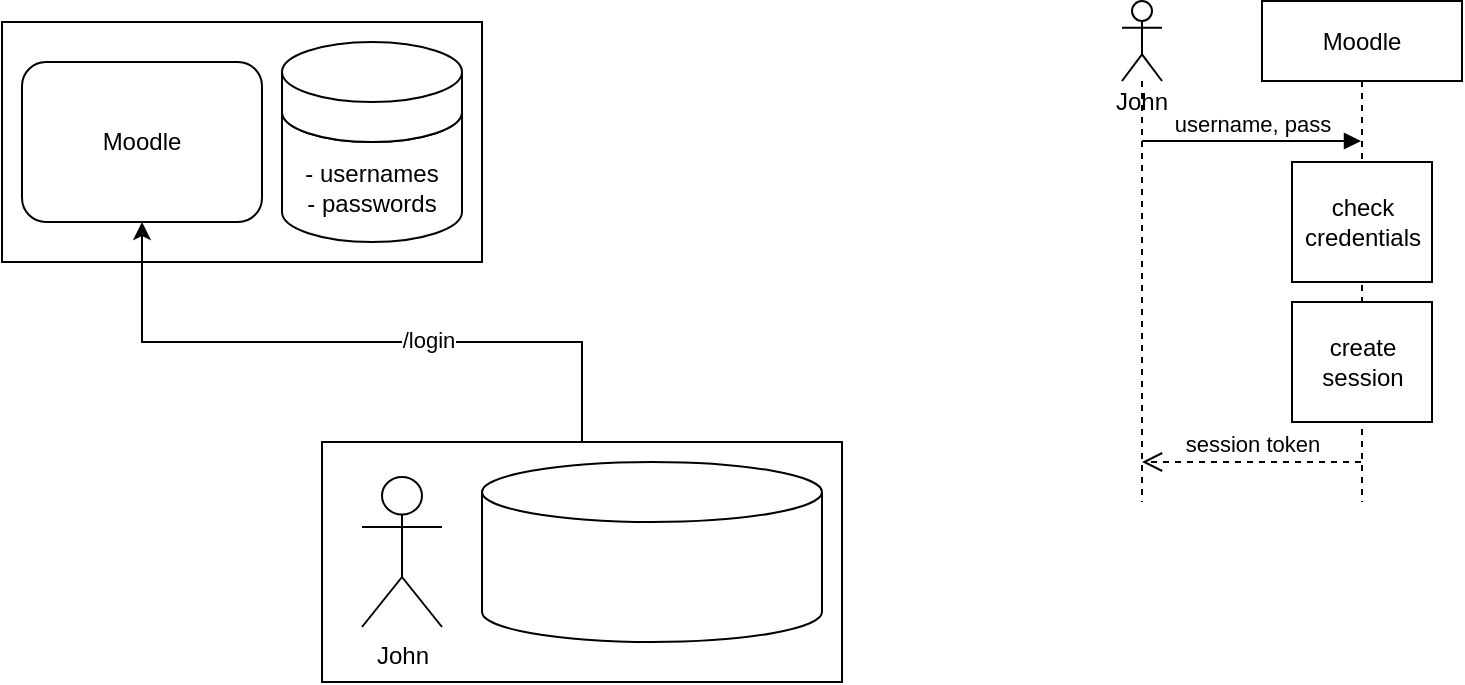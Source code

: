 <mxfile version="16.2.6" pages="10"><diagram id="iKS9sBQ6c-dt0q1vOUiq" name="session"><mxGraphModel dx="1320" dy="593" grid="1" gridSize="10" guides="1" tooltips="1" connect="1" arrows="1" fold="1" page="1" pageScale="1" pageWidth="1600" pageHeight="900" math="0" shadow="0"><root><mxCell id="0"/><mxCell id="1" parent="0"/><mxCell id="Q4VgLQfWUg3yX8nnW1m6-1" value="" style="rounded=0;whiteSpace=wrap;html=1;" vertex="1" parent="1"><mxGeometry x="190" y="210" width="240" height="120" as="geometry"/></mxCell><mxCell id="Q4VgLQfWUg3yX8nnW1m6-2" value="Moodle" style="rounded=1;whiteSpace=wrap;html=1;" vertex="1" parent="1"><mxGeometry x="200" y="230" width="120" height="80" as="geometry"/></mxCell><mxCell id="Q4VgLQfWUg3yX8nnW1m6-3" value="- usernames&lt;br&gt;- passwords" style="shape=cylinder3;whiteSpace=wrap;html=1;boundedLbl=1;backgroundOutline=1;size=15;" vertex="1" parent="1"><mxGeometry x="330" y="240" width="90" height="80" as="geometry"/></mxCell><mxCell id="Q4VgLQfWUg3yX8nnW1m6-4" value="" style="shape=cylinder3;whiteSpace=wrap;html=1;boundedLbl=1;backgroundOutline=1;size=15;" vertex="1" parent="1"><mxGeometry x="330" y="220" width="90" height="50" as="geometry"/></mxCell><mxCell id="7m2Q2kkI1-zqu9IFoasC-1" style="edgeStyle=orthogonalEdgeStyle;rounded=0;orthogonalLoop=1;jettySize=auto;html=1;" edge="1" parent="1" source="Q4VgLQfWUg3yX8nnW1m6-12" target="Q4VgLQfWUg3yX8nnW1m6-2"><mxGeometry relative="1" as="geometry"><Array as="points"><mxPoint x="480" y="370"/><mxPoint x="260" y="370"/></Array></mxGeometry></mxCell><mxCell id="7m2Q2kkI1-zqu9IFoasC-2" value="/login" style="edgeLabel;html=1;align=center;verticalAlign=middle;resizable=0;points=[];" vertex="1" connectable="0" parent="7m2Q2kkI1-zqu9IFoasC-1"><mxGeometry x="-0.23" y="-1" relative="1" as="geometry"><mxPoint as="offset"/></mxGeometry></mxCell><mxCell id="Q4VgLQfWUg3yX8nnW1m6-12" value="" style="rounded=0;whiteSpace=wrap;html=1;" vertex="1" parent="1"><mxGeometry x="350" y="420" width="260" height="120" as="geometry"/></mxCell><mxCell id="Q4VgLQfWUg3yX8nnW1m6-9" value="John" style="shape=umlActor;verticalLabelPosition=bottom;verticalAlign=top;html=1;outlineConnect=0;" vertex="1" parent="1"><mxGeometry x="370" y="437.5" width="40" height="75" as="geometry"/></mxCell><mxCell id="Q4VgLQfWUg3yX8nnW1m6-14" value="" style="shape=cylinder3;whiteSpace=wrap;html=1;boundedLbl=1;backgroundOutline=1;size=15;" vertex="1" parent="1"><mxGeometry x="430" y="430" width="170" height="90" as="geometry"/></mxCell><mxCell id="Q4VgLQfWUg3yX8nnW1m6-15" value="Moodle" style="shape=umlLifeline;perimeter=lifelinePerimeter;whiteSpace=wrap;html=1;container=1;collapsible=0;recursiveResize=0;outlineConnect=0;" vertex="1" parent="1"><mxGeometry x="820" y="199.5" width="100" height="250.5" as="geometry"/></mxCell><mxCell id="Q4VgLQfWUg3yX8nnW1m6-18" value="create&lt;br&gt;session" style="html=1;points=[];perimeter=orthogonalPerimeter;" vertex="1" parent="Q4VgLQfWUg3yX8nnW1m6-15"><mxGeometry x="15" y="150.5" width="70" height="60" as="geometry"/></mxCell><mxCell id="Q4VgLQfWUg3yX8nnW1m6-20" value="check&lt;br&gt;credentials" style="html=1;points=[];perimeter=orthogonalPerimeter;" vertex="1" parent="Q4VgLQfWUg3yX8nnW1m6-15"><mxGeometry x="15" y="80.5" width="70" height="60" as="geometry"/></mxCell><mxCell id="Q4VgLQfWUg3yX8nnW1m6-16" value="John" style="shape=umlLifeline;participant=umlActor;perimeter=lifelinePerimeter;whiteSpace=wrap;html=1;container=1;collapsible=0;recursiveResize=0;verticalAlign=top;spacingTop=36;outlineConnect=0;" vertex="1" parent="1"><mxGeometry x="750" y="199.5" width="20" height="250.5" as="geometry"/></mxCell><mxCell id="Q4VgLQfWUg3yX8nnW1m6-22" value="session token" style="html=1;verticalAlign=bottom;endArrow=open;dashed=1;endSize=8;rounded=0;" edge="1" parent="1" source="Q4VgLQfWUg3yX8nnW1m6-15" target="Q4VgLQfWUg3yX8nnW1m6-16"><mxGeometry relative="1" as="geometry"><mxPoint x="680" y="439.5" as="sourcePoint"/><mxPoint x="580" y="449.5" as="targetPoint"/><Array as="points"><mxPoint x="780" y="430"/></Array></mxGeometry></mxCell><mxCell id="Q4VgLQfWUg3yX8nnW1m6-24" value="username, pass" style="html=1;verticalAlign=bottom;endArrow=block;rounded=0;" edge="1" parent="1" source="Q4VgLQfWUg3yX8nnW1m6-16" target="Q4VgLQfWUg3yX8nnW1m6-15"><mxGeometry width="80" relative="1" as="geometry"><mxPoint x="610" y="419.5" as="sourcePoint"/><mxPoint x="690" y="419.5" as="targetPoint"/><Array as="points"><mxPoint x="810" y="269.5"/></Array></mxGeometry></mxCell></root></mxGraphModel></diagram><diagram name="session resolution" id="vLbY9TwpIiahcUznH3I0"><mxGraphModel dx="1320" dy="593" grid="1" gridSize="10" guides="1" tooltips="1" connect="1" arrows="1" fold="1" page="1" pageScale="1" pageWidth="1600" pageHeight="900" math="0" shadow="0"><root><mxCell id="1JYCrXGakJxPuE2DJIwo-0"/><mxCell id="1JYCrXGakJxPuE2DJIwo-1" parent="1JYCrXGakJxPuE2DJIwo-0"/><mxCell id="1JYCrXGakJxPuE2DJIwo-2" value="" style="rounded=0;whiteSpace=wrap;html=1;" vertex="1" parent="1JYCrXGakJxPuE2DJIwo-1"><mxGeometry x="190" y="210" width="240" height="120" as="geometry"/></mxCell><mxCell id="1JYCrXGakJxPuE2DJIwo-4" value="- usernames&lt;br&gt;- passwords" style="shape=cylinder3;whiteSpace=wrap;html=1;boundedLbl=1;backgroundOutline=1;size=15;" vertex="1" parent="1JYCrXGakJxPuE2DJIwo-1"><mxGeometry x="330" y="240" width="90" height="80" as="geometry"/></mxCell><mxCell id="1JYCrXGakJxPuE2DJIwo-5" value="- session" style="shape=cylinder3;whiteSpace=wrap;html=1;boundedLbl=1;backgroundOutline=1;size=15;" vertex="1" parent="1JYCrXGakJxPuE2DJIwo-1"><mxGeometry x="330" y="220" width="90" height="50" as="geometry"/></mxCell><mxCell id="1JYCrXGakJxPuE2DJIwo-8" value="" style="rounded=0;whiteSpace=wrap;html=1;" vertex="1" parent="1JYCrXGakJxPuE2DJIwo-1"><mxGeometry x="350" y="420" width="260" height="120" as="geometry"/></mxCell><mxCell id="1JYCrXGakJxPuE2DJIwo-9" value="John" style="shape=umlActor;verticalLabelPosition=bottom;verticalAlign=top;html=1;outlineConnect=0;" vertex="1" parent="1JYCrXGakJxPuE2DJIwo-1"><mxGeometry x="370" y="437.5" width="40" height="75" as="geometry"/></mxCell><mxCell id="1JYCrXGakJxPuE2DJIwo-10" value="&lt;span&gt;moodle.htw-berlin.de TOKEN&lt;/span&gt;" style="shape=cylinder3;whiteSpace=wrap;html=1;boundedLbl=1;backgroundOutline=1;size=15;" vertex="1" parent="1JYCrXGakJxPuE2DJIwo-1"><mxGeometry x="430" y="430" width="170" height="90" as="geometry"/></mxCell><mxCell id="1JYCrXGakJxPuE2DJIwo-11" value="Moodle" style="shape=umlLifeline;perimeter=lifelinePerimeter;whiteSpace=wrap;html=1;container=1;collapsible=0;recursiveResize=0;outlineConnect=0;" vertex="1" parent="1JYCrXGakJxPuE2DJIwo-1"><mxGeometry x="820" y="199.5" width="100" height="250.5" as="geometry"/></mxCell><mxCell id="1JYCrXGakJxPuE2DJIwo-12" value="create&lt;br&gt;session" style="html=1;points=[];perimeter=orthogonalPerimeter;" vertex="1" parent="1JYCrXGakJxPuE2DJIwo-11"><mxGeometry x="15" y="150.5" width="70" height="60" as="geometry"/></mxCell><mxCell id="1JYCrXGakJxPuE2DJIwo-13" value="check&lt;br&gt;credentials" style="html=1;points=[];perimeter=orthogonalPerimeter;" vertex="1" parent="1JYCrXGakJxPuE2DJIwo-11"><mxGeometry x="15" y="80.5" width="70" height="60" as="geometry"/></mxCell><mxCell id="1JYCrXGakJxPuE2DJIwo-14" value="John" style="shape=umlLifeline;participant=umlActor;perimeter=lifelinePerimeter;whiteSpace=wrap;html=1;container=1;collapsible=0;recursiveResize=0;verticalAlign=top;spacingTop=36;outlineConnect=0;" vertex="1" parent="1JYCrXGakJxPuE2DJIwo-1"><mxGeometry x="750" y="199.5" width="20" height="250.5" as="geometry"/></mxCell><mxCell id="1JYCrXGakJxPuE2DJIwo-15" value="session token" style="html=1;verticalAlign=bottom;endArrow=open;dashed=1;endSize=8;rounded=0;" edge="1" parent="1JYCrXGakJxPuE2DJIwo-1" source="1JYCrXGakJxPuE2DJIwo-11" target="1JYCrXGakJxPuE2DJIwo-14"><mxGeometry relative="1" as="geometry"><mxPoint x="680" y="439.5" as="sourcePoint"/><mxPoint x="580" y="449.5" as="targetPoint"/><Array as="points"><mxPoint x="780" y="430"/></Array></mxGeometry></mxCell><mxCell id="1JYCrXGakJxPuE2DJIwo-16" value="username, pass" style="html=1;verticalAlign=bottom;endArrow=block;rounded=0;" edge="1" parent="1JYCrXGakJxPuE2DJIwo-1" source="1JYCrXGakJxPuE2DJIwo-14" target="1JYCrXGakJxPuE2DJIwo-11"><mxGeometry width="80" relative="1" as="geometry"><mxPoint x="610" y="419.5" as="sourcePoint"/><mxPoint x="690" y="419.5" as="targetPoint"/><Array as="points"><mxPoint x="810" y="269.5"/></Array></mxGeometry></mxCell><mxCell id="1JYCrXGakJxPuE2DJIwo-17" style="edgeStyle=orthogonalEdgeStyle;rounded=0;orthogonalLoop=1;jettySize=auto;html=1;dashed=1;" edge="1" parent="1JYCrXGakJxPuE2DJIwo-1" source="1JYCrXGakJxPuE2DJIwo-3" target="1JYCrXGakJxPuE2DJIwo-8"><mxGeometry relative="1" as="geometry"><Array as="points"><mxPoint x="260" y="370"/><mxPoint x="480" y="370"/></Array></mxGeometry></mxCell><mxCell id="1JYCrXGakJxPuE2DJIwo-18" value="session token" style="edgeLabel;html=1;align=center;verticalAlign=middle;resizable=0;points=[];" vertex="1" connectable="0" parent="1JYCrXGakJxPuE2DJIwo-17"><mxGeometry x="0.164" y="3" relative="1" as="geometry"><mxPoint as="offset"/></mxGeometry></mxCell><mxCell id="1JYCrXGakJxPuE2DJIwo-3" value="Moodle" style="rounded=1;whiteSpace=wrap;html=1;" vertex="1" parent="1JYCrXGakJxPuE2DJIwo-1"><mxGeometry x="200" y="230" width="120" height="80" as="geometry"/></mxCell></root></mxGraphModel></diagram><diagram name="multi session" id="TNBh9Q7NFCv6L8C--zIH"><mxGraphModel dx="1320" dy="593" grid="1" gridSize="10" guides="1" tooltips="1" connect="1" arrows="1" fold="1" page="1" pageScale="1" pageWidth="1600" pageHeight="900" math="0" shadow="0"><root><mxCell id="z4UMTzN7CRHSk_RqSrGO-0"/><mxCell id="z4UMTzN7CRHSk_RqSrGO-1" parent="z4UMTzN7CRHSk_RqSrGO-0"/><mxCell id="z4UMTzN7CRHSk_RqSrGO-2" value="" style="rounded=0;whiteSpace=wrap;html=1;" vertex="1" parent="z4UMTzN7CRHSk_RqSrGO-1"><mxGeometry x="190" y="210" width="240" height="120" as="geometry"/></mxCell><mxCell id="z4UMTzN7CRHSk_RqSrGO-3" value="Moodle" style="rounded=1;whiteSpace=wrap;html=1;" vertex="1" parent="z4UMTzN7CRHSk_RqSrGO-1"><mxGeometry x="200" y="230" width="120" height="80" as="geometry"/></mxCell><mxCell id="z4UMTzN7CRHSk_RqSrGO-4" value="- usernames&lt;br&gt;- passwords" style="shape=cylinder3;whiteSpace=wrap;html=1;boundedLbl=1;backgroundOutline=1;size=15;" vertex="1" parent="z4UMTzN7CRHSk_RqSrGO-1"><mxGeometry x="330" y="240" width="90" height="80" as="geometry"/></mxCell><mxCell id="z4UMTzN7CRHSk_RqSrGO-5" value="- session" style="shape=cylinder3;whiteSpace=wrap;html=1;boundedLbl=1;backgroundOutline=1;size=15;" vertex="1" parent="z4UMTzN7CRHSk_RqSrGO-1"><mxGeometry x="330" y="220" width="90" height="50" as="geometry"/></mxCell><mxCell id="z4UMTzN7CRHSk_RqSrGO-6" value="" style="rounded=0;whiteSpace=wrap;html=1;" vertex="1" parent="z4UMTzN7CRHSk_RqSrGO-1"><mxGeometry x="530" y="210" width="240" height="120" as="geometry"/></mxCell><mxCell id="z4UMTzN7CRHSk_RqSrGO-7" value="LSF" style="rounded=1;whiteSpace=wrap;html=1;" vertex="1" parent="z4UMTzN7CRHSk_RqSrGO-1"><mxGeometry x="540" y="230" width="120" height="80" as="geometry"/></mxCell><mxCell id="z4UMTzN7CRHSk_RqSrGO-8" value="- usernames&lt;br&gt;- passwords" style="shape=cylinder3;whiteSpace=wrap;html=1;boundedLbl=1;backgroundOutline=1;size=15;" vertex="1" parent="z4UMTzN7CRHSk_RqSrGO-1"><mxGeometry x="670" y="240" width="90" height="80" as="geometry"/></mxCell><mxCell id="z4UMTzN7CRHSk_RqSrGO-9" value="" style="shape=cylinder3;whiteSpace=wrap;html=1;boundedLbl=1;backgroundOutline=1;size=15;" vertex="1" parent="z4UMTzN7CRHSk_RqSrGO-1"><mxGeometry x="670" y="220" width="90" height="50" as="geometry"/></mxCell><mxCell id="rrhTUMlzZuiWLrLUp1Qh-1" style="edgeStyle=orthogonalEdgeStyle;rounded=0;orthogonalLoop=1;jettySize=auto;html=1;" edge="1" parent="z4UMTzN7CRHSk_RqSrGO-1" source="z4UMTzN7CRHSk_RqSrGO-10" target="z4UMTzN7CRHSk_RqSrGO-7"><mxGeometry relative="1" as="geometry"><mxPoint x="510" y="390" as="targetPoint"/></mxGeometry></mxCell><mxCell id="rrhTUMlzZuiWLrLUp1Qh-2" value="/login" style="edgeLabel;html=1;align=center;verticalAlign=middle;resizable=0;points=[];" vertex="1" connectable="0" parent="rrhTUMlzZuiWLrLUp1Qh-1"><mxGeometry x="-0.13" y="-3" relative="1" as="geometry"><mxPoint as="offset"/></mxGeometry></mxCell><mxCell id="z4UMTzN7CRHSk_RqSrGO-10" value="" style="rounded=0;whiteSpace=wrap;html=1;" vertex="1" parent="z4UMTzN7CRHSk_RqSrGO-1"><mxGeometry x="350" y="420" width="260" height="120" as="geometry"/></mxCell><mxCell id="z4UMTzN7CRHSk_RqSrGO-11" value="John" style="shape=umlActor;verticalLabelPosition=bottom;verticalAlign=top;html=1;outlineConnect=0;" vertex="1" parent="z4UMTzN7CRHSk_RqSrGO-1"><mxGeometry x="370" y="437.5" width="40" height="75" as="geometry"/></mxCell><mxCell id="z4UMTzN7CRHSk_RqSrGO-12" value="moodle.htw-berlin.de TOKEN" style="shape=cylinder3;whiteSpace=wrap;html=1;boundedLbl=1;backgroundOutline=1;size=15;" vertex="1" parent="z4UMTzN7CRHSk_RqSrGO-1"><mxGeometry x="430" y="430" width="170" height="90" as="geometry"/></mxCell><mxCell id="cF5hnmudrzG2VGkoOHOt-0" value="LSF" style="shape=umlLifeline;perimeter=lifelinePerimeter;whiteSpace=wrap;html=1;container=1;collapsible=0;recursiveResize=0;outlineConnect=0;" vertex="1" parent="z4UMTzN7CRHSk_RqSrGO-1"><mxGeometry x="940" y="250" width="100" height="250.5" as="geometry"/></mxCell><mxCell id="cF5hnmudrzG2VGkoOHOt-1" value="create&lt;br&gt;session" style="html=1;points=[];perimeter=orthogonalPerimeter;" vertex="1" parent="cF5hnmudrzG2VGkoOHOt-0"><mxGeometry x="15" y="150.5" width="70" height="60" as="geometry"/></mxCell><mxCell id="cF5hnmudrzG2VGkoOHOt-2" value="check&lt;br&gt;credentials" style="html=1;points=[];perimeter=orthogonalPerimeter;" vertex="1" parent="cF5hnmudrzG2VGkoOHOt-0"><mxGeometry x="15" y="80.5" width="70" height="60" as="geometry"/></mxCell><mxCell id="cF5hnmudrzG2VGkoOHOt-3" value="John" style="shape=umlLifeline;participant=umlActor;perimeter=lifelinePerimeter;whiteSpace=wrap;html=1;container=1;collapsible=0;recursiveResize=0;verticalAlign=top;spacingTop=36;outlineConnect=0;" vertex="1" parent="z4UMTzN7CRHSk_RqSrGO-1"><mxGeometry x="870" y="250" width="20" height="250.5" as="geometry"/></mxCell><mxCell id="cF5hnmudrzG2VGkoOHOt-4" value="session token" style="html=1;verticalAlign=bottom;endArrow=open;dashed=1;endSize=8;rounded=0;" edge="1" parent="z4UMTzN7CRHSk_RqSrGO-1" source="cF5hnmudrzG2VGkoOHOt-0" target="cF5hnmudrzG2VGkoOHOt-3"><mxGeometry relative="1" as="geometry"><mxPoint x="800" y="490" as="sourcePoint"/><mxPoint x="700" y="500" as="targetPoint"/><Array as="points"><mxPoint x="900" y="480.5"/></Array></mxGeometry></mxCell><mxCell id="cF5hnmudrzG2VGkoOHOt-5" value="username, pass" style="html=1;verticalAlign=bottom;endArrow=block;rounded=0;" edge="1" parent="z4UMTzN7CRHSk_RqSrGO-1" source="cF5hnmudrzG2VGkoOHOt-3" target="cF5hnmudrzG2VGkoOHOt-0"><mxGeometry width="80" relative="1" as="geometry"><mxPoint x="730" y="470" as="sourcePoint"/><mxPoint x="810" y="470" as="targetPoint"/><Array as="points"><mxPoint x="930" y="320"/></Array></mxGeometry></mxCell></root></mxGraphModel></diagram><diagram name="multi session resolution" id="k4Cj-6jlB5Do0LqIRFOm"><mxGraphModel dx="1320" dy="593" grid="1" gridSize="10" guides="1" tooltips="1" connect="1" arrows="1" fold="1" page="1" pageScale="1" pageWidth="1600" pageHeight="900" math="0" shadow="0"><root><mxCell id="Fik15ZRHDdHfy4cL-6hQ-0"/><mxCell id="Fik15ZRHDdHfy4cL-6hQ-1" parent="Fik15ZRHDdHfy4cL-6hQ-0"/><mxCell id="Fik15ZRHDdHfy4cL-6hQ-2" value="" style="rounded=0;whiteSpace=wrap;html=1;" vertex="1" parent="Fik15ZRHDdHfy4cL-6hQ-1"><mxGeometry x="190" y="210" width="240" height="120" as="geometry"/></mxCell><mxCell id="Fik15ZRHDdHfy4cL-6hQ-3" value="Moodle" style="rounded=1;whiteSpace=wrap;html=1;" vertex="1" parent="Fik15ZRHDdHfy4cL-6hQ-1"><mxGeometry x="200" y="230" width="120" height="80" as="geometry"/></mxCell><mxCell id="Fik15ZRHDdHfy4cL-6hQ-4" value="- usernames&lt;br&gt;- passwords" style="shape=cylinder3;whiteSpace=wrap;html=1;boundedLbl=1;backgroundOutline=1;size=15;" vertex="1" parent="Fik15ZRHDdHfy4cL-6hQ-1"><mxGeometry x="330" y="240" width="90" height="80" as="geometry"/></mxCell><mxCell id="Fik15ZRHDdHfy4cL-6hQ-5" value="- session" style="shape=cylinder3;whiteSpace=wrap;html=1;boundedLbl=1;backgroundOutline=1;size=15;" vertex="1" parent="Fik15ZRHDdHfy4cL-6hQ-1"><mxGeometry x="330" y="220" width="90" height="50" as="geometry"/></mxCell><mxCell id="Fik15ZRHDdHfy4cL-6hQ-6" value="" style="rounded=0;whiteSpace=wrap;html=1;" vertex="1" parent="Fik15ZRHDdHfy4cL-6hQ-1"><mxGeometry x="530" y="210" width="240" height="120" as="geometry"/></mxCell><mxCell id="Fik15ZRHDdHfy4cL-6hQ-7" value="LSF" style="rounded=1;whiteSpace=wrap;html=1;" vertex="1" parent="Fik15ZRHDdHfy4cL-6hQ-1"><mxGeometry x="540" y="230" width="120" height="80" as="geometry"/></mxCell><mxCell id="Fik15ZRHDdHfy4cL-6hQ-8" value="- usernames&lt;br&gt;- passwords" style="shape=cylinder3;whiteSpace=wrap;html=1;boundedLbl=1;backgroundOutline=1;size=15;" vertex="1" parent="Fik15ZRHDdHfy4cL-6hQ-1"><mxGeometry x="670" y="240" width="90" height="80" as="geometry"/></mxCell><mxCell id="Fik15ZRHDdHfy4cL-6hQ-9" value="- session" style="shape=cylinder3;whiteSpace=wrap;html=1;boundedLbl=1;backgroundOutline=1;size=15;" vertex="1" parent="Fik15ZRHDdHfy4cL-6hQ-1"><mxGeometry x="670" y="220" width="90" height="50" as="geometry"/></mxCell><mxCell id="Fik15ZRHDdHfy4cL-6hQ-12" value="" style="rounded=0;whiteSpace=wrap;html=1;" vertex="1" parent="Fik15ZRHDdHfy4cL-6hQ-1"><mxGeometry x="350" y="420" width="260" height="120" as="geometry"/></mxCell><mxCell id="Fik15ZRHDdHfy4cL-6hQ-13" value="John" style="shape=umlActor;verticalLabelPosition=bottom;verticalAlign=top;html=1;outlineConnect=0;" vertex="1" parent="Fik15ZRHDdHfy4cL-6hQ-1"><mxGeometry x="370" y="437.5" width="40" height="75" as="geometry"/></mxCell><mxCell id="Fik15ZRHDdHfy4cL-6hQ-14" value="moodle.htw-berlin.de TOKEN&lt;br&gt;lsf.htw-berlin.de TOKEN" style="shape=cylinder3;whiteSpace=wrap;html=1;boundedLbl=1;backgroundOutline=1;size=15;" vertex="1" parent="Fik15ZRHDdHfy4cL-6hQ-1"><mxGeometry x="430" y="430" width="170" height="90" as="geometry"/></mxCell><mxCell id="Fik15ZRHDdHfy4cL-6hQ-15" value="LSF" style="shape=umlLifeline;perimeter=lifelinePerimeter;whiteSpace=wrap;html=1;container=1;collapsible=0;recursiveResize=0;outlineConnect=0;" vertex="1" parent="Fik15ZRHDdHfy4cL-6hQ-1"><mxGeometry x="940" y="250" width="100" height="250.5" as="geometry"/></mxCell><mxCell id="Fik15ZRHDdHfy4cL-6hQ-16" value="create&lt;br&gt;session" style="html=1;points=[];perimeter=orthogonalPerimeter;" vertex="1" parent="Fik15ZRHDdHfy4cL-6hQ-15"><mxGeometry x="15" y="150.5" width="70" height="60" as="geometry"/></mxCell><mxCell id="Fik15ZRHDdHfy4cL-6hQ-17" value="check&lt;br&gt;credentials" style="html=1;points=[];perimeter=orthogonalPerimeter;" vertex="1" parent="Fik15ZRHDdHfy4cL-6hQ-15"><mxGeometry x="15" y="80.5" width="70" height="60" as="geometry"/></mxCell><mxCell id="Fik15ZRHDdHfy4cL-6hQ-18" value="John" style="shape=umlLifeline;participant=umlActor;perimeter=lifelinePerimeter;whiteSpace=wrap;html=1;container=1;collapsible=0;recursiveResize=0;verticalAlign=top;spacingTop=36;outlineConnect=0;" vertex="1" parent="Fik15ZRHDdHfy4cL-6hQ-1"><mxGeometry x="870" y="250" width="20" height="250.5" as="geometry"/></mxCell><mxCell id="Fik15ZRHDdHfy4cL-6hQ-19" value="session token" style="html=1;verticalAlign=bottom;endArrow=open;dashed=1;endSize=8;rounded=0;" edge="1" parent="Fik15ZRHDdHfy4cL-6hQ-1" source="Fik15ZRHDdHfy4cL-6hQ-15" target="Fik15ZRHDdHfy4cL-6hQ-18"><mxGeometry relative="1" as="geometry"><mxPoint x="800" y="490" as="sourcePoint"/><mxPoint x="700" y="500" as="targetPoint"/><Array as="points"><mxPoint x="900" y="480.5"/></Array></mxGeometry></mxCell><mxCell id="Fik15ZRHDdHfy4cL-6hQ-20" value="username, pass" style="html=1;verticalAlign=bottom;endArrow=block;rounded=0;" edge="1" parent="Fik15ZRHDdHfy4cL-6hQ-1" source="Fik15ZRHDdHfy4cL-6hQ-18" target="Fik15ZRHDdHfy4cL-6hQ-15"><mxGeometry width="80" relative="1" as="geometry"><mxPoint x="730" y="470" as="sourcePoint"/><mxPoint x="810" y="470" as="targetPoint"/><Array as="points"><mxPoint x="930" y="320"/></Array></mxGeometry></mxCell><mxCell id="4IC5Ai4z5d5qbqt7XDkw-0" style="edgeStyle=orthogonalEdgeStyle;rounded=0;orthogonalLoop=1;jettySize=auto;html=1;dashed=1;" edge="1" parent="Fik15ZRHDdHfy4cL-6hQ-1" source="Fik15ZRHDdHfy4cL-6hQ-7"><mxGeometry relative="1" as="geometry"><mxPoint x="260" y="310" as="sourcePoint"/><mxPoint x="480" y="420" as="targetPoint"/><Array as="points"><mxPoint x="600" y="370"/><mxPoint x="480" y="370"/></Array></mxGeometry></mxCell><mxCell id="4IC5Ai4z5d5qbqt7XDkw-1" value="session token" style="edgeLabel;html=1;align=center;verticalAlign=middle;resizable=0;points=[];" vertex="1" connectable="0" parent="4IC5Ai4z5d5qbqt7XDkw-0"><mxGeometry x="0.164" y="3" relative="1" as="geometry"><mxPoint as="offset"/></mxGeometry></mxCell></root></mxGraphModel></diagram><diagram name="directory service" id="JY1_zMgC_PaQz9vhrBOq"><mxGraphModel dx="1320" dy="593" grid="1" gridSize="10" guides="1" tooltips="1" connect="1" arrows="1" fold="1" page="1" pageScale="1" pageWidth="1600" pageHeight="900" math="0" shadow="0"><root><mxCell id="8c1TAOUGLIjMo8mf-LYZ-0"/><mxCell id="8c1TAOUGLIjMo8mf-LYZ-1" parent="8c1TAOUGLIjMo8mf-LYZ-0"/><mxCell id="8c1TAOUGLIjMo8mf-LYZ-2" value="" style="rounded=0;whiteSpace=wrap;html=1;" vertex="1" parent="8c1TAOUGLIjMo8mf-LYZ-1"><mxGeometry x="190" y="210" width="240" height="120" as="geometry"/></mxCell><mxCell id="8c1TAOUGLIjMo8mf-LYZ-3" value="Moodle" style="rounded=1;whiteSpace=wrap;html=1;" vertex="1" parent="8c1TAOUGLIjMo8mf-LYZ-1"><mxGeometry x="200" y="230" width="120" height="80" as="geometry"/></mxCell><mxCell id="8c1TAOUGLIjMo8mf-LYZ-5" value="" style="shape=cylinder3;whiteSpace=wrap;html=1;boundedLbl=1;backgroundOutline=1;size=15;" vertex="1" parent="8c1TAOUGLIjMo8mf-LYZ-1"><mxGeometry x="330" y="220" width="90" height="50" as="geometry"/></mxCell><mxCell id="8c1TAOUGLIjMo8mf-LYZ-6" value="" style="rounded=0;whiteSpace=wrap;html=1;" vertex="1" parent="8c1TAOUGLIjMo8mf-LYZ-1"><mxGeometry x="530" y="210" width="240" height="120" as="geometry"/></mxCell><mxCell id="8c1TAOUGLIjMo8mf-LYZ-7" value="LSF" style="rounded=1;whiteSpace=wrap;html=1;" vertex="1" parent="8c1TAOUGLIjMo8mf-LYZ-1"><mxGeometry x="540" y="230" width="120" height="80" as="geometry"/></mxCell><mxCell id="8c1TAOUGLIjMo8mf-LYZ-9" value="" style="shape=cylinder3;whiteSpace=wrap;html=1;boundedLbl=1;backgroundOutline=1;size=15;" vertex="1" parent="8c1TAOUGLIjMo8mf-LYZ-1"><mxGeometry x="670" y="220" width="90" height="50" as="geometry"/></mxCell><mxCell id="NpcHEKhUPxlAQ7xIkmyS-4" style="edgeStyle=orthogonalEdgeStyle;rounded=0;orthogonalLoop=1;jettySize=auto;html=1;" edge="1" parent="8c1TAOUGLIjMo8mf-LYZ-1" source="8c1TAOUGLIjMo8mf-LYZ-10" target="8c1TAOUGLIjMo8mf-LYZ-3"><mxGeometry relative="1" as="geometry"><Array as="points"><mxPoint x="420" y="370"/><mxPoint x="260" y="370"/></Array></mxGeometry></mxCell><mxCell id="NpcHEKhUPxlAQ7xIkmyS-9" value="/login" style="edgeLabel;html=1;align=center;verticalAlign=middle;resizable=0;points=[];" vertex="1" connectable="0" parent="NpcHEKhUPxlAQ7xIkmyS-4"><mxGeometry x="0.108" y="2" relative="1" as="geometry"><mxPoint as="offset"/></mxGeometry></mxCell><mxCell id="8c1TAOUGLIjMo8mf-LYZ-10" value="" style="rounded=0;whiteSpace=wrap;html=1;" vertex="1" parent="8c1TAOUGLIjMo8mf-LYZ-1"><mxGeometry x="340" y="410" width="260" height="120" as="geometry"/></mxCell><mxCell id="8c1TAOUGLIjMo8mf-LYZ-11" value="John" style="shape=umlActor;verticalLabelPosition=bottom;verticalAlign=top;html=1;outlineConnect=0;" vertex="1" parent="8c1TAOUGLIjMo8mf-LYZ-1"><mxGeometry x="360" y="427.5" width="40" height="75" as="geometry"/></mxCell><mxCell id="8c1TAOUGLIjMo8mf-LYZ-12" value="" style="shape=cylinder3;whiteSpace=wrap;html=1;boundedLbl=1;backgroundOutline=1;size=15;" vertex="1" parent="8c1TAOUGLIjMo8mf-LYZ-1"><mxGeometry x="420" y="420" width="170" height="90" as="geometry"/></mxCell><mxCell id="8c1TAOUGLIjMo8mf-LYZ-13" value="Moodle" style="shape=umlLifeline;perimeter=lifelinePerimeter;whiteSpace=wrap;html=1;container=1;collapsible=0;recursiveResize=0;outlineConnect=0;" vertex="1" parent="8c1TAOUGLIjMo8mf-LYZ-1"><mxGeometry x="930" y="160" width="100" height="280" as="geometry"/></mxCell><mxCell id="8c1TAOUGLIjMo8mf-LYZ-14" value="create&lt;br&gt;session" style="html=1;points=[];perimeter=orthogonalPerimeter;" vertex="1" parent="8c1TAOUGLIjMo8mf-LYZ-13"><mxGeometry x="15" y="160" width="70" height="60" as="geometry"/></mxCell><mxCell id="8c1TAOUGLIjMo8mf-LYZ-16" value="John" style="shape=umlLifeline;participant=umlActor;perimeter=lifelinePerimeter;whiteSpace=wrap;html=1;container=1;collapsible=0;recursiveResize=0;verticalAlign=top;spacingTop=36;outlineConnect=0;" vertex="1" parent="8c1TAOUGLIjMo8mf-LYZ-1"><mxGeometry x="860" y="160" width="20" height="280" as="geometry"/></mxCell><mxCell id="8c1TAOUGLIjMo8mf-LYZ-17" value="Directory&lt;br&gt;Service" style="shape=umlLifeline;perimeter=lifelinePerimeter;whiteSpace=wrap;html=1;container=1;collapsible=0;recursiveResize=0;outlineConnect=0;size=40;" vertex="1" parent="8c1TAOUGLIjMo8mf-LYZ-1"><mxGeometry x="1060" y="160" width="100" height="280" as="geometry"/></mxCell><mxCell id="8c1TAOUGLIjMo8mf-LYZ-15" value="check&lt;br&gt;credentials" style="html=1;points=[];perimeter=orthogonalPerimeter;" vertex="1" parent="8c1TAOUGLIjMo8mf-LYZ-17"><mxGeometry x="15" y="80" width="70" height="60" as="geometry"/></mxCell><mxCell id="8c1TAOUGLIjMo8mf-LYZ-19" value="session token" style="html=1;verticalAlign=bottom;endArrow=open;dashed=1;endSize=8;rounded=0;" edge="1" parent="8c1TAOUGLIjMo8mf-LYZ-1" source="8c1TAOUGLIjMo8mf-LYZ-13" target="8c1TAOUGLIjMo8mf-LYZ-16"><mxGeometry relative="1" as="geometry"><mxPoint x="790" y="400" as="sourcePoint"/><mxPoint x="690" y="410" as="targetPoint"/><Array as="points"><mxPoint x="890" y="400"/></Array></mxGeometry></mxCell><mxCell id="8c1TAOUGLIjMo8mf-LYZ-20" value="OK" style="html=1;verticalAlign=bottom;endArrow=open;dashed=1;endSize=8;rounded=0;" edge="1" parent="8c1TAOUGLIjMo8mf-LYZ-1" source="8c1TAOUGLIjMo8mf-LYZ-17" target="8c1TAOUGLIjMo8mf-LYZ-13"><mxGeometry relative="1" as="geometry"><mxPoint x="989.5" y="320" as="sourcePoint"/><mxPoint x="879.5" y="320" as="targetPoint"/><Array as="points"/></mxGeometry></mxCell><mxCell id="8c1TAOUGLIjMo8mf-LYZ-21" value="username, pass" style="html=1;verticalAlign=bottom;endArrow=block;rounded=0;" edge="1" parent="8c1TAOUGLIjMo8mf-LYZ-1" source="8c1TAOUGLIjMo8mf-LYZ-16" target="8c1TAOUGLIjMo8mf-LYZ-13"><mxGeometry width="80" relative="1" as="geometry"><mxPoint x="720" y="380" as="sourcePoint"/><mxPoint x="800" y="380" as="targetPoint"/><Array as="points"><mxPoint x="920" y="230"/></Array></mxGeometry></mxCell><mxCell id="NpcHEKhUPxlAQ7xIkmyS-0" value="" style="rounded=0;whiteSpace=wrap;html=1;" vertex="1" parent="8c1TAOUGLIjMo8mf-LYZ-1"><mxGeometry x="370" y="30" width="240" height="120" as="geometry"/></mxCell><mxCell id="NpcHEKhUPxlAQ7xIkmyS-1" value="Directory&lt;br&gt;Service" style="rounded=1;whiteSpace=wrap;html=1;" vertex="1" parent="8c1TAOUGLIjMo8mf-LYZ-1"><mxGeometry x="380" y="50" width="120" height="80" as="geometry"/></mxCell><mxCell id="NpcHEKhUPxlAQ7xIkmyS-2" value="- usernames&lt;br&gt;- passwords" style="shape=cylinder3;whiteSpace=wrap;html=1;boundedLbl=1;backgroundOutline=1;size=15;" vertex="1" parent="8c1TAOUGLIjMo8mf-LYZ-1"><mxGeometry x="510" y="60" width="90" height="80" as="geometry"/></mxCell><mxCell id="NpcHEKhUPxlAQ7xIkmyS-6" style="edgeStyle=orthogonalEdgeStyle;rounded=0;orthogonalLoop=1;jettySize=auto;html=1;" edge="1" parent="8c1TAOUGLIjMo8mf-LYZ-1" source="8c1TAOUGLIjMo8mf-LYZ-3" target="NpcHEKhUPxlAQ7xIkmyS-1"><mxGeometry relative="1" as="geometry"><Array as="points"><mxPoint x="260" y="90"/></Array></mxGeometry></mxCell><mxCell id="NpcHEKhUPxlAQ7xIkmyS-8" value="check credentials" style="edgeLabel;html=1;align=center;verticalAlign=middle;resizable=0;points=[];" vertex="1" connectable="0" parent="NpcHEKhUPxlAQ7xIkmyS-6"><mxGeometry x="0.277" y="4" relative="1" as="geometry"><mxPoint x="24" y="4" as="offset"/></mxGeometry></mxCell><mxCell id="NpcHEKhUPxlAQ7xIkmyS-10" value="username, pass" style="html=1;verticalAlign=bottom;endArrow=block;rounded=0;" edge="1" parent="8c1TAOUGLIjMo8mf-LYZ-1" source="8c1TAOUGLIjMo8mf-LYZ-13" target="8c1TAOUGLIjMo8mf-LYZ-17"><mxGeometry width="80" relative="1" as="geometry"><mxPoint x="879.5" y="240" as="sourcePoint"/><mxPoint x="989.5" y="240" as="targetPoint"/><Array as="points"><mxPoint x="1050" y="230"/></Array></mxGeometry></mxCell></root></mxGraphModel></diagram><diagram name="directory service resolution" id="oDTWyez8VEA_64V32TK8"><mxGraphModel dx="1320" dy="593" grid="1" gridSize="10" guides="1" tooltips="1" connect="1" arrows="1" fold="1" page="1" pageScale="1" pageWidth="1600" pageHeight="900" math="0" shadow="0"><root><mxCell id="3E-JWXwUsdI79EppwQYi-0"/><mxCell id="3E-JWXwUsdI79EppwQYi-1" parent="3E-JWXwUsdI79EppwQYi-0"/><mxCell id="3E-JWXwUsdI79EppwQYi-2" value="" style="rounded=0;whiteSpace=wrap;html=1;" vertex="1" parent="3E-JWXwUsdI79EppwQYi-1"><mxGeometry x="190" y="210" width="240" height="120" as="geometry"/></mxCell><mxCell id="3E-JWXwUsdI79EppwQYi-3" value="Moodle" style="rounded=1;whiteSpace=wrap;html=1;" vertex="1" parent="3E-JWXwUsdI79EppwQYi-1"><mxGeometry x="200" y="230" width="120" height="80" as="geometry"/></mxCell><mxCell id="3E-JWXwUsdI79EppwQYi-4" value="- sessions" style="shape=cylinder3;whiteSpace=wrap;html=1;boundedLbl=1;backgroundOutline=1;size=15;" vertex="1" parent="3E-JWXwUsdI79EppwQYi-1"><mxGeometry x="330" y="220" width="90" height="50" as="geometry"/></mxCell><mxCell id="3E-JWXwUsdI79EppwQYi-5" value="" style="rounded=0;whiteSpace=wrap;html=1;" vertex="1" parent="3E-JWXwUsdI79EppwQYi-1"><mxGeometry x="530" y="210" width="240" height="120" as="geometry"/></mxCell><mxCell id="3E-JWXwUsdI79EppwQYi-6" value="LSF" style="rounded=1;whiteSpace=wrap;html=1;" vertex="1" parent="3E-JWXwUsdI79EppwQYi-1"><mxGeometry x="540" y="230" width="120" height="80" as="geometry"/></mxCell><mxCell id="3E-JWXwUsdI79EppwQYi-7" value="" style="shape=cylinder3;whiteSpace=wrap;html=1;boundedLbl=1;backgroundOutline=1;size=15;" vertex="1" parent="3E-JWXwUsdI79EppwQYi-1"><mxGeometry x="670" y="220" width="90" height="50" as="geometry"/></mxCell><mxCell id="3E-JWXwUsdI79EppwQYi-8" style="edgeStyle=orthogonalEdgeStyle;rounded=0;orthogonalLoop=1;jettySize=auto;html=1;dashed=1;" edge="1" parent="3E-JWXwUsdI79EppwQYi-1" source="3E-JWXwUsdI79EppwQYi-3" target="3E-JWXwUsdI79EppwQYi-10"><mxGeometry relative="1" as="geometry"><Array as="points"><mxPoint x="260" y="370"/><mxPoint x="420" y="370"/></Array></mxGeometry></mxCell><mxCell id="3E-JWXwUsdI79EppwQYi-28" value="session token" style="edgeLabel;html=1;align=center;verticalAlign=middle;resizable=0;points=[];" vertex="1" connectable="0" parent="3E-JWXwUsdI79EppwQYi-8"><mxGeometry x="0.162" y="2" relative="1" as="geometry"><mxPoint as="offset"/></mxGeometry></mxCell><mxCell id="3E-JWXwUsdI79EppwQYi-10" value="" style="rounded=0;whiteSpace=wrap;html=1;" vertex="1" parent="3E-JWXwUsdI79EppwQYi-1"><mxGeometry x="340" y="410" width="260" height="120" as="geometry"/></mxCell><mxCell id="3E-JWXwUsdI79EppwQYi-11" value="John" style="shape=umlActor;verticalLabelPosition=bottom;verticalAlign=top;html=1;outlineConnect=0;" vertex="1" parent="3E-JWXwUsdI79EppwQYi-1"><mxGeometry x="360" y="427.5" width="40" height="75" as="geometry"/></mxCell><mxCell id="3E-JWXwUsdI79EppwQYi-12" value="moodle.htw-berlin.de TOKEN" style="shape=cylinder3;whiteSpace=wrap;html=1;boundedLbl=1;backgroundOutline=1;size=15;" vertex="1" parent="3E-JWXwUsdI79EppwQYi-1"><mxGeometry x="420" y="420" width="170" height="90" as="geometry"/></mxCell><mxCell id="3E-JWXwUsdI79EppwQYi-13" value="Moodle" style="shape=umlLifeline;perimeter=lifelinePerimeter;whiteSpace=wrap;html=1;container=1;collapsible=0;recursiveResize=0;outlineConnect=0;" vertex="1" parent="3E-JWXwUsdI79EppwQYi-1"><mxGeometry x="920" y="140" width="100" height="280" as="geometry"/></mxCell><mxCell id="3E-JWXwUsdI79EppwQYi-14" value="create&lt;br&gt;session" style="html=1;points=[];perimeter=orthogonalPerimeter;" vertex="1" parent="3E-JWXwUsdI79EppwQYi-13"><mxGeometry x="15" y="160" width="70" height="60" as="geometry"/></mxCell><mxCell id="3E-JWXwUsdI79EppwQYi-15" value="John" style="shape=umlLifeline;participant=umlActor;perimeter=lifelinePerimeter;whiteSpace=wrap;html=1;container=1;collapsible=0;recursiveResize=0;verticalAlign=top;spacingTop=36;outlineConnect=0;" vertex="1" parent="3E-JWXwUsdI79EppwQYi-1"><mxGeometry x="850" y="140" width="20" height="280" as="geometry"/></mxCell><mxCell id="3E-JWXwUsdI79EppwQYi-16" value="Directory&lt;br&gt;Service" style="shape=umlLifeline;perimeter=lifelinePerimeter;whiteSpace=wrap;html=1;container=1;collapsible=0;recursiveResize=0;outlineConnect=0;size=40;" vertex="1" parent="3E-JWXwUsdI79EppwQYi-1"><mxGeometry x="1050" y="140" width="100" height="280" as="geometry"/></mxCell><mxCell id="3E-JWXwUsdI79EppwQYi-17" value="check&lt;br&gt;credentials" style="html=1;points=[];perimeter=orthogonalPerimeter;" vertex="1" parent="3E-JWXwUsdI79EppwQYi-16"><mxGeometry x="15" y="80" width="70" height="60" as="geometry"/></mxCell><mxCell id="3E-JWXwUsdI79EppwQYi-18" value="session token" style="html=1;verticalAlign=bottom;endArrow=open;dashed=1;endSize=8;rounded=0;" edge="1" parent="3E-JWXwUsdI79EppwQYi-1" source="3E-JWXwUsdI79EppwQYi-13" target="3E-JWXwUsdI79EppwQYi-15"><mxGeometry relative="1" as="geometry"><mxPoint x="780" y="380" as="sourcePoint"/><mxPoint x="680" y="390" as="targetPoint"/><Array as="points"><mxPoint x="880" y="380"/></Array></mxGeometry></mxCell><mxCell id="3E-JWXwUsdI79EppwQYi-19" value="OK" style="html=1;verticalAlign=bottom;endArrow=open;dashed=1;endSize=8;rounded=0;" edge="1" parent="3E-JWXwUsdI79EppwQYi-1" source="3E-JWXwUsdI79EppwQYi-16" target="3E-JWXwUsdI79EppwQYi-13"><mxGeometry relative="1" as="geometry"><mxPoint x="979.5" y="300" as="sourcePoint"/><mxPoint x="869.5" y="300" as="targetPoint"/><Array as="points"/></mxGeometry></mxCell><mxCell id="3E-JWXwUsdI79EppwQYi-20" value="username, pass" style="html=1;verticalAlign=bottom;endArrow=block;rounded=0;" edge="1" parent="3E-JWXwUsdI79EppwQYi-1" source="3E-JWXwUsdI79EppwQYi-15" target="3E-JWXwUsdI79EppwQYi-13"><mxGeometry width="80" relative="1" as="geometry"><mxPoint x="710" y="360" as="sourcePoint"/><mxPoint x="790" y="360" as="targetPoint"/><Array as="points"><mxPoint x="910" y="210"/></Array></mxGeometry></mxCell><mxCell id="3E-JWXwUsdI79EppwQYi-21" value="" style="rounded=0;whiteSpace=wrap;html=1;" vertex="1" parent="3E-JWXwUsdI79EppwQYi-1"><mxGeometry x="370" y="30" width="240" height="120" as="geometry"/></mxCell><mxCell id="3E-JWXwUsdI79EppwQYi-22" value="Directory&lt;br&gt;Service" style="rounded=1;whiteSpace=wrap;html=1;" vertex="1" parent="3E-JWXwUsdI79EppwQYi-1"><mxGeometry x="380" y="50" width="120" height="80" as="geometry"/></mxCell><mxCell id="3E-JWXwUsdI79EppwQYi-23" value="- usernames&lt;br&gt;- passwords" style="shape=cylinder3;whiteSpace=wrap;html=1;boundedLbl=1;backgroundOutline=1;size=15;" vertex="1" parent="3E-JWXwUsdI79EppwQYi-1"><mxGeometry x="510" y="60" width="90" height="80" as="geometry"/></mxCell><mxCell id="3E-JWXwUsdI79EppwQYi-24" style="edgeStyle=orthogonalEdgeStyle;rounded=0;orthogonalLoop=1;jettySize=auto;html=1;dashed=1;" edge="1" parent="3E-JWXwUsdI79EppwQYi-1" source="3E-JWXwUsdI79EppwQYi-22" target="3E-JWXwUsdI79EppwQYi-3"><mxGeometry relative="1" as="geometry"><Array as="points"><mxPoint x="260" y="90"/></Array></mxGeometry></mxCell><mxCell id="3E-JWXwUsdI79EppwQYi-29" value="OK" style="edgeLabel;html=1;align=center;verticalAlign=middle;resizable=0;points=[];" vertex="1" connectable="0" parent="3E-JWXwUsdI79EppwQYi-24"><mxGeometry x="0.369" relative="1" as="geometry"><mxPoint x="50" y="-58" as="offset"/></mxGeometry></mxCell><mxCell id="3E-JWXwUsdI79EppwQYi-26" value="username, pass" style="html=1;verticalAlign=bottom;endArrow=block;rounded=0;" edge="1" parent="3E-JWXwUsdI79EppwQYi-1" source="3E-JWXwUsdI79EppwQYi-13" target="3E-JWXwUsdI79EppwQYi-16"><mxGeometry width="80" relative="1" as="geometry"><mxPoint x="869.5" y="220" as="sourcePoint"/><mxPoint x="979.5" y="220" as="targetPoint"/><Array as="points"><mxPoint x="1040" y="210"/></Array></mxGeometry></mxCell></root></mxGraphModel></diagram><diagram name="idm" id="JDUDQBvyUUeDUVu3aAo5"><mxGraphModel dx="1320" dy="593" grid="1" gridSize="10" guides="1" tooltips="1" connect="1" arrows="1" fold="1" page="1" pageScale="1" pageWidth="1600" pageHeight="900" math="0" shadow="0"><root><mxCell id="36kBzUSoGf7aftsa5gSW-0"/><mxCell id="36kBzUSoGf7aftsa5gSW-1" parent="36kBzUSoGf7aftsa5gSW-0"/><mxCell id="36kBzUSoGf7aftsa5gSW-2" value="" style="rounded=0;whiteSpace=wrap;html=1;" vertex="1" parent="36kBzUSoGf7aftsa5gSW-1"><mxGeometry x="285" y="400" width="240" height="120" as="geometry"/></mxCell><mxCell id="NrrFkjlyt4952GVhqVKE-31" style="edgeStyle=orthogonalEdgeStyle;rounded=0;orthogonalLoop=1;jettySize=auto;html=1;dashed=1;" edge="1" parent="36kBzUSoGf7aftsa5gSW-1" source="36kBzUSoGf7aftsa5gSW-3" target="36kBzUSoGf7aftsa5gSW-10"><mxGeometry relative="1" as="geometry"><Array as="points"><mxPoint x="345" y="570"/><mxPoint x="535" y="570"/></Array></mxGeometry></mxCell><mxCell id="NrrFkjlyt4952GVhqVKE-32" value="REDIRECT" style="edgeLabel;html=1;align=center;verticalAlign=middle;resizable=0;points=[];" vertex="1" connectable="0" parent="NrrFkjlyt4952GVhqVKE-31"><mxGeometry x="0.193" y="-1" relative="1" as="geometry"><mxPoint as="offset"/></mxGeometry></mxCell><mxCell id="NrrFkjlyt4952GVhqVKE-42" value="2" style="edgeLabel;html=1;align=center;verticalAlign=middle;resizable=0;points=[];" vertex="1" connectable="0" parent="NrrFkjlyt4952GVhqVKE-31"><mxGeometry x="-0.704" relative="1" as="geometry"><mxPoint as="offset"/></mxGeometry></mxCell><mxCell id="36kBzUSoGf7aftsa5gSW-3" value="Moodle" style="rounded=1;whiteSpace=wrap;html=1;" vertex="1" parent="36kBzUSoGf7aftsa5gSW-1"><mxGeometry x="295" y="420" width="120" height="80" as="geometry"/></mxCell><mxCell id="36kBzUSoGf7aftsa5gSW-5" value="" style="shape=cylinder3;whiteSpace=wrap;html=1;boundedLbl=1;backgroundOutline=1;size=15;" vertex="1" parent="36kBzUSoGf7aftsa5gSW-1"><mxGeometry x="425" y="410" width="90" height="50" as="geometry"/></mxCell><mxCell id="NrrFkjlyt4952GVhqVKE-29" style="edgeStyle=orthogonalEdgeStyle;rounded=0;orthogonalLoop=1;jettySize=auto;html=1;" edge="1" parent="36kBzUSoGf7aftsa5gSW-1" source="36kBzUSoGf7aftsa5gSW-10" target="36kBzUSoGf7aftsa5gSW-3"><mxGeometry relative="1" as="geometry"><Array as="points"><mxPoint x="505" y="590"/><mxPoint x="315" y="590"/></Array></mxGeometry></mxCell><mxCell id="NrrFkjlyt4952GVhqVKE-30" value="/login" style="edgeLabel;html=1;align=center;verticalAlign=middle;resizable=0;points=[];" vertex="1" connectable="0" parent="NrrFkjlyt4952GVhqVKE-29"><mxGeometry x="-0.228" y="1" relative="1" as="geometry"><mxPoint x="22" y="-1" as="offset"/></mxGeometry></mxCell><mxCell id="NrrFkjlyt4952GVhqVKE-41" value="1" style="edgeLabel;html=1;align=center;verticalAlign=middle;resizable=0;points=[];" vertex="1" connectable="0" parent="NrrFkjlyt4952GVhqVKE-29"><mxGeometry x="-0.764" y="2" relative="1" as="geometry"><mxPoint x="13" as="offset"/></mxGeometry></mxCell><mxCell id="36kBzUSoGf7aftsa5gSW-10" value="" style="rounded=0;whiteSpace=wrap;html=1;" vertex="1" parent="36kBzUSoGf7aftsa5gSW-1"><mxGeometry x="485" y="600" width="260" height="120" as="geometry"/></mxCell><mxCell id="36kBzUSoGf7aftsa5gSW-11" value="John" style="shape=umlActor;verticalLabelPosition=bottom;verticalAlign=top;html=1;outlineConnect=0;" vertex="1" parent="36kBzUSoGf7aftsa5gSW-1"><mxGeometry x="505" y="617.5" width="40" height="75" as="geometry"/></mxCell><mxCell id="36kBzUSoGf7aftsa5gSW-12" value="" style="shape=cylinder3;whiteSpace=wrap;html=1;boundedLbl=1;backgroundOutline=1;size=15;" vertex="1" parent="36kBzUSoGf7aftsa5gSW-1"><mxGeometry x="565" y="610" width="170" height="90" as="geometry"/></mxCell><mxCell id="NrrFkjlyt4952GVhqVKE-9" value="" style="rounded=0;whiteSpace=wrap;html=1;" vertex="1" parent="36kBzUSoGf7aftsa5gSW-1"><mxGeometry x="505" y="200" width="240" height="120" as="geometry"/></mxCell><mxCell id="NrrFkjlyt4952GVhqVKE-10" value="Identity&lt;br&gt;Management" style="rounded=1;whiteSpace=wrap;html=1;" vertex="1" parent="36kBzUSoGf7aftsa5gSW-1"><mxGeometry x="515" y="220" width="120" height="80" as="geometry"/></mxCell><mxCell id="NrrFkjlyt4952GVhqVKE-11" value="- usernames&lt;br&gt;- passwords" style="shape=cylinder3;whiteSpace=wrap;html=1;boundedLbl=1;backgroundOutline=1;size=15;" vertex="1" parent="36kBzUSoGf7aftsa5gSW-1"><mxGeometry x="645" y="230" width="90" height="80" as="geometry"/></mxCell><mxCell id="NrrFkjlyt4952GVhqVKE-12" value="" style="shape=cylinder3;whiteSpace=wrap;html=1;boundedLbl=1;backgroundOutline=1;size=15;" vertex="1" parent="36kBzUSoGf7aftsa5gSW-1"><mxGeometry x="645" y="210" width="90" height="50" as="geometry"/></mxCell><mxCell id="NrrFkjlyt4952GVhqVKE-17" value="Moodle" style="shape=umlLifeline;perimeter=lifelinePerimeter;whiteSpace=wrap;html=1;container=1;collapsible=0;recursiveResize=0;outlineConnect=0;" vertex="1" parent="36kBzUSoGf7aftsa5gSW-1"><mxGeometry x="950" y="260" width="100" height="380" as="geometry"/></mxCell><mxCell id="NrrFkjlyt4952GVhqVKE-18" value="create&lt;br&gt;session" style="html=1;points=[];perimeter=orthogonalPerimeter;" vertex="1" parent="NrrFkjlyt4952GVhqVKE-17"><mxGeometry x="15" y="290" width="70" height="60" as="geometry"/></mxCell><mxCell id="NrrFkjlyt4952GVhqVKE-19" value="John" style="shape=umlLifeline;participant=umlActor;perimeter=lifelinePerimeter;whiteSpace=wrap;html=1;container=1;collapsible=0;recursiveResize=0;verticalAlign=top;spacingTop=36;outlineConnect=0;" vertex="1" parent="36kBzUSoGf7aftsa5gSW-1"><mxGeometry x="880" y="260" width="20" height="380" as="geometry"/></mxCell><mxCell id="NrrFkjlyt4952GVhqVKE-20" value="Identity&lt;br&gt;Management" style="shape=umlLifeline;perimeter=lifelinePerimeter;whiteSpace=wrap;html=1;container=1;collapsible=0;recursiveResize=0;outlineConnect=0;" vertex="1" parent="36kBzUSoGf7aftsa5gSW-1"><mxGeometry x="1080" y="260" width="100" height="380" as="geometry"/></mxCell><mxCell id="NrrFkjlyt4952GVhqVKE-21" value="check&lt;br&gt;credentials" style="html=1;points=[];perimeter=orthogonalPerimeter;" vertex="1" parent="NrrFkjlyt4952GVhqVKE-20"><mxGeometry x="15" y="130" width="70" height="60" as="geometry"/></mxCell><mxCell id="NrrFkjlyt4952GVhqVKE-22" value="create&lt;br&gt;session" style="html=1;points=[];perimeter=orthogonalPerimeter;" vertex="1" parent="NrrFkjlyt4952GVhqVKE-20"><mxGeometry x="15" y="200" width="70" height="60" as="geometry"/></mxCell><mxCell id="NrrFkjlyt4952GVhqVKE-23" value="/login" style="html=1;verticalAlign=bottom;endArrow=block;rounded=0;" edge="1" parent="36kBzUSoGf7aftsa5gSW-1" source="NrrFkjlyt4952GVhqVKE-19" target="NrrFkjlyt4952GVhqVKE-17"><mxGeometry width="80" relative="1" as="geometry"><mxPoint x="900" y="600" as="sourcePoint"/><mxPoint x="980" y="600" as="targetPoint"/><Array as="points"><mxPoint x="950" y="330"/></Array></mxGeometry></mxCell><mxCell id="NrrFkjlyt4952GVhqVKE-24" value="session token" style="html=1;verticalAlign=bottom;endArrow=open;dashed=1;endSize=8;rounded=0;" edge="1" parent="36kBzUSoGf7aftsa5gSW-1" source="NrrFkjlyt4952GVhqVKE-17" target="NrrFkjlyt4952GVhqVKE-19"><mxGeometry relative="1" as="geometry"><mxPoint x="810" y="500" as="sourcePoint"/><mxPoint x="710" y="510" as="targetPoint"/><Array as="points"><mxPoint x="910" y="630"/></Array></mxGeometry></mxCell><mxCell id="NrrFkjlyt4952GVhqVKE-25" value="REDIRECT" style="html=1;verticalAlign=bottom;endArrow=open;endSize=8;rounded=0;" edge="1" parent="36kBzUSoGf7aftsa5gSW-1" source="NrrFkjlyt4952GVhqVKE-19" target="NrrFkjlyt4952GVhqVKE-17"><mxGeometry relative="1" as="geometry"><mxPoint x="899.5" y="420" as="sourcePoint"/><mxPoint x="1009.5" y="420" as="targetPoint"/><Array as="points"><mxPoint x="910" y="540"/></Array></mxGeometry></mxCell><mxCell id="NrrFkjlyt4952GVhqVKE-26" value="username, pass" style="html=1;verticalAlign=bottom;endArrow=block;rounded=0;" edge="1" parent="36kBzUSoGf7aftsa5gSW-1" source="NrrFkjlyt4952GVhqVKE-19" target="NrrFkjlyt4952GVhqVKE-20"><mxGeometry width="80" relative="1" as="geometry"><mxPoint x="740" y="480" as="sourcePoint"/><mxPoint x="820" y="480" as="targetPoint"/><Array as="points"><mxPoint x="940" y="380"/></Array></mxGeometry></mxCell><mxCell id="NrrFkjlyt4952GVhqVKE-27" value="REDIRECT" style="html=1;verticalAlign=bottom;endArrow=open;dashed=1;endSize=8;rounded=0;" edge="1" parent="36kBzUSoGf7aftsa5gSW-1" source="NrrFkjlyt4952GVhqVKE-17" target="NrrFkjlyt4952GVhqVKE-19"><mxGeometry relative="1" as="geometry"><mxPoint x="1009.5" y="550" as="sourcePoint"/><mxPoint x="899.5" y="550" as="targetPoint"/><Array as="points"><mxPoint x="920" y="360"/></Array></mxGeometry></mxCell><mxCell id="NrrFkjlyt4952GVhqVKE-28" value="session token" style="html=1;verticalAlign=bottom;endArrow=open;dashed=1;endSize=8;rounded=0;" edge="1" parent="36kBzUSoGf7aftsa5gSW-1" source="NrrFkjlyt4952GVhqVKE-20" target="NrrFkjlyt4952GVhqVKE-19"><mxGeometry relative="1" as="geometry"><mxPoint x="1009.5" y="520" as="sourcePoint"/><mxPoint x="899.5" y="520" as="targetPoint"/><Array as="points"><mxPoint x="920" y="520"/></Array></mxGeometry></mxCell><mxCell id="NrrFkjlyt4952GVhqVKE-33" style="edgeStyle=orthogonalEdgeStyle;rounded=0;orthogonalLoop=1;jettySize=auto;html=1;" edge="1" parent="36kBzUSoGf7aftsa5gSW-1" source="36kBzUSoGf7aftsa5gSW-10" target="NrrFkjlyt4952GVhqVKE-10"><mxGeometry relative="1" as="geometry"><Array as="points"><mxPoint x="565" y="450"/><mxPoint x="565" y="450"/></Array></mxGeometry></mxCell><mxCell id="NrrFkjlyt4952GVhqVKE-34" value="check credentials" style="edgeLabel;html=1;align=center;verticalAlign=middle;resizable=0;points=[];" vertex="1" connectable="0" parent="NrrFkjlyt4952GVhqVKE-33"><mxGeometry x="0.62" y="2" relative="1" as="geometry"><mxPoint x="-18" as="offset"/></mxGeometry></mxCell><mxCell id="NrrFkjlyt4952GVhqVKE-43" value="3" style="edgeLabel;html=1;align=center;verticalAlign=middle;resizable=0;points=[];" vertex="1" connectable="0" parent="NrrFkjlyt4952GVhqVKE-33"><mxGeometry x="-0.847" y="1" relative="1" as="geometry"><mxPoint as="offset"/></mxGeometry></mxCell></root></mxGraphModel></diagram><diagram name="idm resolution" id="XgUVuQ7gFMJ5QAdvZjMk"><mxGraphModel dx="1320" dy="593" grid="1" gridSize="10" guides="1" tooltips="1" connect="1" arrows="1" fold="1" page="1" pageScale="1" pageWidth="1600" pageHeight="900" math="0" shadow="0"><root><mxCell id="7CfzaVIx7Kyl4rtt7SwV-0"/><mxCell id="7CfzaVIx7Kyl4rtt7SwV-1" parent="7CfzaVIx7Kyl4rtt7SwV-0"/><mxCell id="7CfzaVIx7Kyl4rtt7SwV-2" value="" style="rounded=0;whiteSpace=wrap;html=1;" vertex="1" parent="7CfzaVIx7Kyl4rtt7SwV-1"><mxGeometry x="285" y="400" width="240" height="120" as="geometry"/></mxCell><mxCell id="7CfzaVIx7Kyl4rtt7SwV-6" style="edgeStyle=orthogonalEdgeStyle;rounded=0;orthogonalLoop=1;jettySize=auto;html=1;dashed=1;" edge="1" parent="7CfzaVIx7Kyl4rtt7SwV-1" source="7CfzaVIx7Kyl4rtt7SwV-9" target="7CfzaVIx7Kyl4rtt7SwV-22"><mxGeometry relative="1" as="geometry"><Array as="points"><mxPoint x="395" y="530"/><mxPoint x="655" y="530"/></Array></mxGeometry></mxCell><mxCell id="7CfzaVIx7Kyl4rtt7SwV-7" value="6" style="edgeLabel;html=1;align=center;verticalAlign=middle;resizable=0;points=[];" vertex="1" connectable="0" parent="7CfzaVIx7Kyl4rtt7SwV-6"><mxGeometry x="-0.822" y="-2" relative="1" as="geometry"><mxPoint as="offset"/></mxGeometry></mxCell><mxCell id="7CfzaVIx7Kyl4rtt7SwV-8" value="session token" style="edgeLabel;html=1;align=center;verticalAlign=middle;resizable=0;points=[];" vertex="1" connectable="0" parent="7CfzaVIx7Kyl4rtt7SwV-6"><mxGeometry x="-0.628" y="-1" relative="1" as="geometry"><mxPoint x="23" as="offset"/></mxGeometry></mxCell><mxCell id="7CfzaVIx7Kyl4rtt7SwV-9" value="Moodle" style="rounded=1;whiteSpace=wrap;html=1;" vertex="1" parent="7CfzaVIx7Kyl4rtt7SwV-1"><mxGeometry x="295" y="420" width="120" height="80" as="geometry"/></mxCell><mxCell id="7CfzaVIx7Kyl4rtt7SwV-11" value="- sessions" style="shape=cylinder3;whiteSpace=wrap;html=1;boundedLbl=1;backgroundOutline=1;size=15;" vertex="1" parent="7CfzaVIx7Kyl4rtt7SwV-1"><mxGeometry x="425" y="410" width="90" height="50" as="geometry"/></mxCell><mxCell id="7CfzaVIx7Kyl4rtt7SwV-19" style="edgeStyle=orthogonalEdgeStyle;rounded=0;orthogonalLoop=1;jettySize=auto;html=1;" edge="1" parent="7CfzaVIx7Kyl4rtt7SwV-1" source="7CfzaVIx7Kyl4rtt7SwV-22" target="7CfzaVIx7Kyl4rtt7SwV-9"><mxGeometry relative="1" as="geometry"><Array as="points"><mxPoint x="635" y="550"/><mxPoint x="375" y="550"/></Array></mxGeometry></mxCell><mxCell id="7CfzaVIx7Kyl4rtt7SwV-20" value="5" style="edgeLabel;html=1;align=center;verticalAlign=middle;resizable=0;points=[];" vertex="1" connectable="0" parent="7CfzaVIx7Kyl4rtt7SwV-19"><mxGeometry x="-0.894" y="-1" relative="1" as="geometry"><mxPoint as="offset"/></mxGeometry></mxCell><mxCell id="7CfzaVIx7Kyl4rtt7SwV-22" value="" style="rounded=0;whiteSpace=wrap;html=1;" vertex="1" parent="7CfzaVIx7Kyl4rtt7SwV-1"><mxGeometry x="485" y="600" width="260" height="120" as="geometry"/></mxCell><mxCell id="7CfzaVIx7Kyl4rtt7SwV-23" value="John" style="shape=umlActor;verticalLabelPosition=bottom;verticalAlign=top;html=1;outlineConnect=0;" vertex="1" parent="7CfzaVIx7Kyl4rtt7SwV-1"><mxGeometry x="505" y="617.5" width="40" height="75" as="geometry"/></mxCell><mxCell id="7CfzaVIx7Kyl4rtt7SwV-24" value="idm.htw-berlin.de TOKEN&lt;br&gt;moodle.htw-berlin.de TOKEN" style="shape=cylinder3;whiteSpace=wrap;html=1;boundedLbl=1;backgroundOutline=1;size=15;" vertex="1" parent="7CfzaVIx7Kyl4rtt7SwV-1"><mxGeometry x="565" y="610" width="170" height="90" as="geometry"/></mxCell><mxCell id="7CfzaVIx7Kyl4rtt7SwV-25" value="" style="rounded=0;whiteSpace=wrap;html=1;" vertex="1" parent="7CfzaVIx7Kyl4rtt7SwV-1"><mxGeometry x="505" y="200" width="240" height="120" as="geometry"/></mxCell><mxCell id="7CfzaVIx7Kyl4rtt7SwV-26" style="edgeStyle=orthogonalEdgeStyle;rounded=0;orthogonalLoop=1;jettySize=auto;html=1;dashed=1;" edge="1" parent="7CfzaVIx7Kyl4rtt7SwV-1" source="7CfzaVIx7Kyl4rtt7SwV-29" target="7CfzaVIx7Kyl4rtt7SwV-22"><mxGeometry relative="1" as="geometry"><Array as="points"><mxPoint x="595" y="460"/><mxPoint x="595" y="460"/></Array></mxGeometry></mxCell><mxCell id="7CfzaVIx7Kyl4rtt7SwV-27" value="REDIRECT" style="edgeLabel;html=1;align=center;verticalAlign=middle;resizable=0;points=[];" vertex="1" connectable="0" parent="7CfzaVIx7Kyl4rtt7SwV-26"><mxGeometry x="0.727" y="2" relative="1" as="geometry"><mxPoint y="-139" as="offset"/></mxGeometry></mxCell><mxCell id="7CfzaVIx7Kyl4rtt7SwV-28" value="4" style="edgeLabel;html=1;align=center;verticalAlign=middle;resizable=0;points=[];" vertex="1" connectable="0" parent="7CfzaVIx7Kyl4rtt7SwV-26"><mxGeometry x="-0.78" y="2" relative="1" as="geometry"><mxPoint as="offset"/></mxGeometry></mxCell><mxCell id="7CfzaVIx7Kyl4rtt7SwV-29" value="Identity&lt;br&gt;Management" style="rounded=1;whiteSpace=wrap;html=1;" vertex="1" parent="7CfzaVIx7Kyl4rtt7SwV-1"><mxGeometry x="515" y="220" width="120" height="80" as="geometry"/></mxCell><mxCell id="7CfzaVIx7Kyl4rtt7SwV-30" value="- usernames&lt;br&gt;- passwords" style="shape=cylinder3;whiteSpace=wrap;html=1;boundedLbl=1;backgroundOutline=1;size=15;" vertex="1" parent="7CfzaVIx7Kyl4rtt7SwV-1"><mxGeometry x="645" y="230" width="90" height="80" as="geometry"/></mxCell><mxCell id="7CfzaVIx7Kyl4rtt7SwV-31" value="- sessions" style="shape=cylinder3;whiteSpace=wrap;html=1;boundedLbl=1;backgroundOutline=1;size=15;" vertex="1" parent="7CfzaVIx7Kyl4rtt7SwV-1"><mxGeometry x="645" y="210" width="90" height="50" as="geometry"/></mxCell><mxCell id="7CfzaVIx7Kyl4rtt7SwV-32" value="Moodle" style="shape=umlLifeline;perimeter=lifelinePerimeter;whiteSpace=wrap;html=1;container=1;collapsible=0;recursiveResize=0;outlineConnect=0;" vertex="1" parent="7CfzaVIx7Kyl4rtt7SwV-1"><mxGeometry x="980" y="260" width="100" height="380" as="geometry"/></mxCell><mxCell id="7CfzaVIx7Kyl4rtt7SwV-33" value="create&lt;br&gt;session" style="html=1;points=[];perimeter=orthogonalPerimeter;" vertex="1" parent="7CfzaVIx7Kyl4rtt7SwV-32"><mxGeometry x="15" y="290" width="70" height="60" as="geometry"/></mxCell><mxCell id="7CfzaVIx7Kyl4rtt7SwV-34" value="John" style="shape=umlLifeline;participant=umlActor;perimeter=lifelinePerimeter;whiteSpace=wrap;html=1;container=1;collapsible=0;recursiveResize=0;verticalAlign=top;spacingTop=36;outlineConnect=0;" vertex="1" parent="7CfzaVIx7Kyl4rtt7SwV-1"><mxGeometry x="910" y="260" width="20" height="380" as="geometry"/></mxCell><mxCell id="7CfzaVIx7Kyl4rtt7SwV-35" value="Identity&lt;br&gt;Management" style="shape=umlLifeline;perimeter=lifelinePerimeter;whiteSpace=wrap;html=1;container=1;collapsible=0;recursiveResize=0;outlineConnect=0;" vertex="1" parent="7CfzaVIx7Kyl4rtt7SwV-1"><mxGeometry x="1110" y="260" width="100" height="380" as="geometry"/></mxCell><mxCell id="7CfzaVIx7Kyl4rtt7SwV-36" value="check&lt;br&gt;credentials" style="html=1;points=[];perimeter=orthogonalPerimeter;" vertex="1" parent="7CfzaVIx7Kyl4rtt7SwV-35"><mxGeometry x="15" y="130" width="70" height="60" as="geometry"/></mxCell><mxCell id="7CfzaVIx7Kyl4rtt7SwV-37" value="create&lt;br&gt;session" style="html=1;points=[];perimeter=orthogonalPerimeter;" vertex="1" parent="7CfzaVIx7Kyl4rtt7SwV-35"><mxGeometry x="15" y="200" width="70" height="60" as="geometry"/></mxCell><mxCell id="7CfzaVIx7Kyl4rtt7SwV-38" value="/login" style="html=1;verticalAlign=bottom;endArrow=block;rounded=0;" edge="1" parent="7CfzaVIx7Kyl4rtt7SwV-1" source="7CfzaVIx7Kyl4rtt7SwV-34" target="7CfzaVIx7Kyl4rtt7SwV-32"><mxGeometry width="80" relative="1" as="geometry"><mxPoint x="930" y="600" as="sourcePoint"/><mxPoint x="1010" y="600" as="targetPoint"/><Array as="points"><mxPoint x="980" y="330"/></Array></mxGeometry></mxCell><mxCell id="7CfzaVIx7Kyl4rtt7SwV-39" value="session token" style="html=1;verticalAlign=bottom;endArrow=open;dashed=1;endSize=8;rounded=0;" edge="1" parent="7CfzaVIx7Kyl4rtt7SwV-1" source="7CfzaVIx7Kyl4rtt7SwV-32" target="7CfzaVIx7Kyl4rtt7SwV-34"><mxGeometry relative="1" as="geometry"><mxPoint x="840" y="500" as="sourcePoint"/><mxPoint x="740" y="510" as="targetPoint"/><Array as="points"><mxPoint x="940" y="630"/></Array></mxGeometry></mxCell><mxCell id="7CfzaVIx7Kyl4rtt7SwV-40" value="REDIRECT" style="html=1;verticalAlign=bottom;endArrow=open;endSize=8;rounded=0;" edge="1" parent="7CfzaVIx7Kyl4rtt7SwV-1" source="7CfzaVIx7Kyl4rtt7SwV-34" target="7CfzaVIx7Kyl4rtt7SwV-32"><mxGeometry relative="1" as="geometry"><mxPoint x="929.5" y="420" as="sourcePoint"/><mxPoint x="1039.5" y="420" as="targetPoint"/><Array as="points"><mxPoint x="940" y="540"/></Array></mxGeometry></mxCell><mxCell id="7CfzaVIx7Kyl4rtt7SwV-41" value="username, pass" style="html=1;verticalAlign=bottom;endArrow=block;rounded=0;" edge="1" parent="7CfzaVIx7Kyl4rtt7SwV-1" source="7CfzaVIx7Kyl4rtt7SwV-34" target="7CfzaVIx7Kyl4rtt7SwV-35"><mxGeometry width="80" relative="1" as="geometry"><mxPoint x="770" y="480" as="sourcePoint"/><mxPoint x="850" y="480" as="targetPoint"/><Array as="points"><mxPoint x="970" y="380"/></Array></mxGeometry></mxCell><mxCell id="7CfzaVIx7Kyl4rtt7SwV-42" value="REDIRECT" style="html=1;verticalAlign=bottom;endArrow=open;dashed=1;endSize=8;rounded=0;" edge="1" parent="7CfzaVIx7Kyl4rtt7SwV-1" source="7CfzaVIx7Kyl4rtt7SwV-32" target="7CfzaVIx7Kyl4rtt7SwV-34"><mxGeometry relative="1" as="geometry"><mxPoint x="1039.5" y="550" as="sourcePoint"/><mxPoint x="929.5" y="550" as="targetPoint"/><Array as="points"><mxPoint x="950" y="360"/></Array></mxGeometry></mxCell><mxCell id="7CfzaVIx7Kyl4rtt7SwV-43" value="session token" style="html=1;verticalAlign=bottom;endArrow=open;dashed=1;endSize=8;rounded=0;" edge="1" parent="7CfzaVIx7Kyl4rtt7SwV-1" source="7CfzaVIx7Kyl4rtt7SwV-35" target="7CfzaVIx7Kyl4rtt7SwV-34"><mxGeometry relative="1" as="geometry"><mxPoint x="1039.5" y="520" as="sourcePoint"/><mxPoint x="929.5" y="520" as="targetPoint"/><Array as="points"><mxPoint x="950" y="520"/></Array></mxGeometry></mxCell></root></mxGraphModel></diagram><diagram name="idm lsf" id="IeA2GYywZsA5hfrBs4qX"><mxGraphModel dx="1389" dy="624" grid="1" gridSize="10" guides="1" tooltips="1" connect="1" arrows="1" fold="1" page="1" pageScale="1" pageWidth="1600" pageHeight="900" math="0" shadow="0"><root><mxCell id="ZzC5LgTsPzEtPmL8yfTS-0"/><mxCell id="ZzC5LgTsPzEtPmL8yfTS-1" parent="ZzC5LgTsPzEtPmL8yfTS-0"/><mxCell id="ZzC5LgTsPzEtPmL8yfTS-43" value="" style="rounded=0;whiteSpace=wrap;html=1;" vertex="1" parent="ZzC5LgTsPzEtPmL8yfTS-1"><mxGeometry x="665" y="400" width="240" height="120" as="geometry"/></mxCell><mxCell id="ZzC5LgTsPzEtPmL8yfTS-2" value="" style="rounded=0;whiteSpace=wrap;html=1;" vertex="1" parent="ZzC5LgTsPzEtPmL8yfTS-1"><mxGeometry x="285" y="400" width="240" height="120" as="geometry"/></mxCell><mxCell id="ZzC5LgTsPzEtPmL8yfTS-3" style="edgeStyle=orthogonalEdgeStyle;rounded=0;orthogonalLoop=1;jettySize=auto;html=1;dashed=1;" edge="1" parent="ZzC5LgTsPzEtPmL8yfTS-1" source="ZzC5LgTsPzEtPmL8yfTS-44" target="ZzC5LgTsPzEtPmL8yfTS-18"><mxGeometry relative="1" as="geometry"><Array as="points"><mxPoint x="720" y="540"/><mxPoint x="720" y="540"/></Array></mxGeometry></mxCell><mxCell id="ZzC5LgTsPzEtPmL8yfTS-4" value="REDIRECT" style="edgeLabel;html=1;align=center;verticalAlign=middle;resizable=0;points=[];" vertex="1" connectable="0" parent="ZzC5LgTsPzEtPmL8yfTS-3"><mxGeometry x="0.193" y="-1" relative="1" as="geometry"><mxPoint as="offset"/></mxGeometry></mxCell><mxCell id="ZzC5LgTsPzEtPmL8yfTS-5" value="2" style="edgeLabel;html=1;align=center;verticalAlign=middle;resizable=0;points=[];" vertex="1" connectable="0" parent="ZzC5LgTsPzEtPmL8yfTS-3"><mxGeometry x="-0.704" relative="1" as="geometry"><mxPoint as="offset"/></mxGeometry></mxCell><mxCell id="ZzC5LgTsPzEtPmL8yfTS-9" value="Moodle" style="rounded=1;whiteSpace=wrap;html=1;" vertex="1" parent="ZzC5LgTsPzEtPmL8yfTS-1"><mxGeometry x="295" y="420" width="120" height="80" as="geometry"/></mxCell><mxCell id="ZzC5LgTsPzEtPmL8yfTS-11" value="- sessions" style="shape=cylinder3;whiteSpace=wrap;html=1;boundedLbl=1;backgroundOutline=1;size=15;" vertex="1" parent="ZzC5LgTsPzEtPmL8yfTS-1"><mxGeometry x="425" y="410" width="90" height="50" as="geometry"/></mxCell><mxCell id="ZzC5LgTsPzEtPmL8yfTS-12" style="edgeStyle=orthogonalEdgeStyle;rounded=0;orthogonalLoop=1;jettySize=auto;html=1;" edge="1" parent="ZzC5LgTsPzEtPmL8yfTS-1" source="ZzC5LgTsPzEtPmL8yfTS-18" target="ZzC5LgTsPzEtPmL8yfTS-44"><mxGeometry relative="1" as="geometry"><Array as="points"><mxPoint x="735" y="590"/><mxPoint x="780" y="590"/></Array></mxGeometry></mxCell><mxCell id="ZzC5LgTsPzEtPmL8yfTS-13" value="/home" style="edgeLabel;html=1;align=center;verticalAlign=middle;resizable=0;points=[];" vertex="1" connectable="0" parent="ZzC5LgTsPzEtPmL8yfTS-12"><mxGeometry x="-0.228" y="1" relative="1" as="geometry"><mxPoint x="1" y="-19" as="offset"/></mxGeometry></mxCell><mxCell id="ZzC5LgTsPzEtPmL8yfTS-14" value="1" style="edgeLabel;html=1;align=center;verticalAlign=middle;resizable=0;points=[];" vertex="1" connectable="0" parent="ZzC5LgTsPzEtPmL8yfTS-12"><mxGeometry x="-0.764" y="2" relative="1" as="geometry"><mxPoint x="13" as="offset"/></mxGeometry></mxCell><mxCell id="ZzC5LgTsPzEtPmL8yfTS-18" value="" style="rounded=0;whiteSpace=wrap;html=1;" vertex="1" parent="ZzC5LgTsPzEtPmL8yfTS-1"><mxGeometry x="485" y="600" width="260" height="120" as="geometry"/></mxCell><mxCell id="ZzC5LgTsPzEtPmL8yfTS-19" value="John" style="shape=umlActor;verticalLabelPosition=bottom;verticalAlign=top;html=1;outlineConnect=0;" vertex="1" parent="ZzC5LgTsPzEtPmL8yfTS-1"><mxGeometry x="505" y="617.5" width="40" height="75" as="geometry"/></mxCell><mxCell id="ZzC5LgTsPzEtPmL8yfTS-20" value="idm.htw-berlin.de TOKEN&lt;br&gt;moodle.htw-berlin.de TOKEN" style="shape=cylinder3;whiteSpace=wrap;html=1;boundedLbl=1;backgroundOutline=1;size=15;" vertex="1" parent="ZzC5LgTsPzEtPmL8yfTS-1"><mxGeometry x="565" y="610" width="170" height="90" as="geometry"/></mxCell><mxCell id="ZzC5LgTsPzEtPmL8yfTS-21" value="" style="rounded=0;whiteSpace=wrap;html=1;" vertex="1" parent="ZzC5LgTsPzEtPmL8yfTS-1"><mxGeometry x="505" y="200" width="240" height="120" as="geometry"/></mxCell><mxCell id="ZzC5LgTsPzEtPmL8yfTS-25" value="Identity&lt;br&gt;Management" style="rounded=1;whiteSpace=wrap;html=1;" vertex="1" parent="ZzC5LgTsPzEtPmL8yfTS-1"><mxGeometry x="515" y="220" width="120" height="80" as="geometry"/></mxCell><mxCell id="ZzC5LgTsPzEtPmL8yfTS-26" value="- usernames&lt;br&gt;- passwords" style="shape=cylinder3;whiteSpace=wrap;html=1;boundedLbl=1;backgroundOutline=1;size=15;" vertex="1" parent="ZzC5LgTsPzEtPmL8yfTS-1"><mxGeometry x="645" y="230" width="90" height="80" as="geometry"/></mxCell><mxCell id="ZzC5LgTsPzEtPmL8yfTS-27" value="- sessions" style="shape=cylinder3;whiteSpace=wrap;html=1;boundedLbl=1;backgroundOutline=1;size=15;" vertex="1" parent="ZzC5LgTsPzEtPmL8yfTS-1"><mxGeometry x="645" y="210" width="90" height="50" as="geometry"/></mxCell><mxCell id="ZzC5LgTsPzEtPmL8yfTS-40" style="edgeStyle=orthogonalEdgeStyle;rounded=0;orthogonalLoop=1;jettySize=auto;html=1;" edge="1" parent="ZzC5LgTsPzEtPmL8yfTS-1" source="ZzC5LgTsPzEtPmL8yfTS-18" target="ZzC5LgTsPzEtPmL8yfTS-25"><mxGeometry relative="1" as="geometry"><Array as="points"><mxPoint x="640" y="340"/><mxPoint x="615" y="340"/></Array></mxGeometry></mxCell><mxCell id="ZzC5LgTsPzEtPmL8yfTS-41" value="check credentials" style="edgeLabel;html=1;align=center;verticalAlign=middle;resizable=0;points=[];" vertex="1" connectable="0" parent="ZzC5LgTsPzEtPmL8yfTS-40"><mxGeometry x="0.62" y="2" relative="1" as="geometry"><mxPoint x="23" y="8" as="offset"/></mxGeometry></mxCell><mxCell id="ZzC5LgTsPzEtPmL8yfTS-42" value="3" style="edgeLabel;html=1;align=center;verticalAlign=middle;resizable=0;points=[];" vertex="1" connectable="0" parent="ZzC5LgTsPzEtPmL8yfTS-40"><mxGeometry x="-0.847" y="1" relative="1" as="geometry"><mxPoint as="offset"/></mxGeometry></mxCell><mxCell id="ZzC5LgTsPzEtPmL8yfTS-44" value="LSF" style="rounded=1;whiteSpace=wrap;html=1;" vertex="1" parent="ZzC5LgTsPzEtPmL8yfTS-1"><mxGeometry x="675" y="420" width="120" height="80" as="geometry"/></mxCell><mxCell id="ZzC5LgTsPzEtPmL8yfTS-46" value="" style="shape=cylinder3;whiteSpace=wrap;html=1;boundedLbl=1;backgroundOutline=1;size=15;" vertex="1" parent="ZzC5LgTsPzEtPmL8yfTS-1"><mxGeometry x="805" y="410" width="90" height="50" as="geometry"/></mxCell><mxCell id="racvkyoVPNj9BbbSdU91-0" value="LSF" style="shape=umlLifeline;perimeter=lifelinePerimeter;whiteSpace=wrap;html=1;container=1;collapsible=0;recursiveResize=0;outlineConnect=0;" vertex="1" parent="ZzC5LgTsPzEtPmL8yfTS-1"><mxGeometry x="1040" y="270" width="100" height="340" as="geometry"/></mxCell><mxCell id="racvkyoVPNj9BbbSdU91-1" value="create&lt;br&gt;session" style="html=1;points=[];perimeter=orthogonalPerimeter;" vertex="1" parent="racvkyoVPNj9BbbSdU91-0"><mxGeometry x="15" y="240" width="70" height="60" as="geometry"/></mxCell><mxCell id="racvkyoVPNj9BbbSdU91-2" value="John" style="shape=umlLifeline;participant=umlActor;perimeter=lifelinePerimeter;whiteSpace=wrap;html=1;container=1;collapsible=0;recursiveResize=0;verticalAlign=top;spacingTop=36;outlineConnect=0;" vertex="1" parent="ZzC5LgTsPzEtPmL8yfTS-1"><mxGeometry x="970" y="270" width="20" height="340" as="geometry"/></mxCell><mxCell id="racvkyoVPNj9BbbSdU91-3" value="Identity&lt;br&gt;Management" style="shape=umlLifeline;perimeter=lifelinePerimeter;whiteSpace=wrap;html=1;container=1;collapsible=0;recursiveResize=0;outlineConnect=0;" vertex="1" parent="ZzC5LgTsPzEtPmL8yfTS-1"><mxGeometry x="1170" y="270" width="100" height="340" as="geometry"/></mxCell><mxCell id="racvkyoVPNj9BbbSdU91-4" value="check&lt;br&gt;session&lt;br&gt;token" style="html=1;points=[];perimeter=orthogonalPerimeter;" vertex="1" parent="racvkyoVPNj9BbbSdU91-3"><mxGeometry x="15" y="130" width="70" height="60" as="geometry"/></mxCell><mxCell id="racvkyoVPNj9BbbSdU91-6" value="/home" style="html=1;verticalAlign=bottom;endArrow=block;rounded=0;" edge="1" parent="ZzC5LgTsPzEtPmL8yfTS-1" source="racvkyoVPNj9BbbSdU91-2" target="racvkyoVPNj9BbbSdU91-0"><mxGeometry width="80" relative="1" as="geometry"><mxPoint x="990" y="610" as="sourcePoint"/><mxPoint x="1070" y="610" as="targetPoint"/><Array as="points"><mxPoint x="1040" y="340"/></Array></mxGeometry></mxCell><mxCell id="racvkyoVPNj9BbbSdU91-7" value="session token" style="html=1;verticalAlign=bottom;endArrow=open;dashed=1;endSize=8;rounded=0;" edge="1" parent="ZzC5LgTsPzEtPmL8yfTS-1" source="racvkyoVPNj9BbbSdU91-0" target="racvkyoVPNj9BbbSdU91-2"><mxGeometry relative="1" as="geometry"><mxPoint x="900" y="510" as="sourcePoint"/><mxPoint x="800" y="520" as="targetPoint"/><Array as="points"><mxPoint x="1000" y="590"/></Array></mxGeometry></mxCell><mxCell id="racvkyoVPNj9BbbSdU91-8" value="REDIRECT" style="html=1;verticalAlign=bottom;endArrow=open;endSize=8;rounded=0;" edge="1" parent="ZzC5LgTsPzEtPmL8yfTS-1" source="racvkyoVPNj9BbbSdU91-2" target="racvkyoVPNj9BbbSdU91-0"><mxGeometry relative="1" as="geometry"><mxPoint x="989.5" y="430" as="sourcePoint"/><mxPoint x="1099.5" y="430" as="targetPoint"/><Array as="points"><mxPoint x="1010" y="500"/></Array></mxGeometry></mxCell><mxCell id="racvkyoVPNj9BbbSdU91-9" value="/auth" style="html=1;verticalAlign=bottom;endArrow=block;rounded=0;" edge="1" parent="ZzC5LgTsPzEtPmL8yfTS-1" source="racvkyoVPNj9BbbSdU91-2" target="racvkyoVPNj9BbbSdU91-3"><mxGeometry x="0.171" width="80" relative="1" as="geometry"><mxPoint x="830" y="490" as="sourcePoint"/><mxPoint x="910" y="490" as="targetPoint"/><Array as="points"><mxPoint x="1030" y="390"/></Array><mxPoint as="offset"/></mxGeometry></mxCell><mxCell id="racvkyoVPNj9BbbSdU91-10" value="REDIRECT" style="html=1;verticalAlign=bottom;endArrow=open;dashed=1;endSize=8;rounded=0;" edge="1" parent="ZzC5LgTsPzEtPmL8yfTS-1" source="racvkyoVPNj9BbbSdU91-0" target="racvkyoVPNj9BbbSdU91-2"><mxGeometry relative="1" as="geometry"><mxPoint x="1099.5" y="560" as="sourcePoint"/><mxPoint x="989.5" y="560" as="targetPoint"/><Array as="points"><mxPoint x="1010" y="370"/></Array></mxGeometry></mxCell><mxCell id="racvkyoVPNj9BbbSdU91-11" value="OK" style="html=1;verticalAlign=bottom;endArrow=open;dashed=1;endSize=8;rounded=0;" edge="1" parent="ZzC5LgTsPzEtPmL8yfTS-1" source="racvkyoVPNj9BbbSdU91-3" target="racvkyoVPNj9BbbSdU91-2"><mxGeometry x="-0.254" relative="1" as="geometry"><mxPoint x="1099.5" y="530" as="sourcePoint"/><mxPoint x="989.5" y="530" as="targetPoint"/><Array as="points"><mxPoint x="1010" y="470"/></Array><mxPoint as="offset"/></mxGeometry></mxCell></root></mxGraphModel></diagram><diagram name="idm lsf resolution" id="GyxD-P62GPrh_noMNsHr"><mxGraphModel dx="1320" dy="457" grid="1" gridSize="10" guides="1" tooltips="1" connect="1" arrows="1" fold="1" page="1" pageScale="1" pageWidth="1600" pageHeight="900" math="0" shadow="0"><root><mxCell id="xHTM6kEKc9DlvW-9PjDt-0"/><mxCell id="xHTM6kEKc9DlvW-9PjDt-1" parent="xHTM6kEKc9DlvW-9PjDt-0"/><mxCell id="xHTM6kEKc9DlvW-9PjDt-2" value="" style="rounded=0;whiteSpace=wrap;html=1;" vertex="1" parent="xHTM6kEKc9DlvW-9PjDt-1"><mxGeometry x="665" y="400" width="240" height="120" as="geometry"/></mxCell><mxCell id="xHTM6kEKc9DlvW-9PjDt-3" value="" style="rounded=0;whiteSpace=wrap;html=1;" vertex="1" parent="xHTM6kEKc9DlvW-9PjDt-1"><mxGeometry x="285" y="400" width="240" height="120" as="geometry"/></mxCell><mxCell id="xHTM6kEKc9DlvW-9PjDt-7" style="edgeStyle=orthogonalEdgeStyle;rounded=0;orthogonalLoop=1;jettySize=auto;html=1;dashed=1;" edge="1" parent="xHTM6kEKc9DlvW-9PjDt-1" source="xHTM6kEKc9DlvW-9PjDt-32" target="xHTM6kEKc9DlvW-9PjDt-19"><mxGeometry relative="1" as="geometry"><Array as="points"><mxPoint x="720" y="560"/><mxPoint x="720" y="560"/></Array></mxGeometry></mxCell><mxCell id="xHTM6kEKc9DlvW-9PjDt-8" value="6" style="edgeLabel;html=1;align=center;verticalAlign=middle;resizable=0;points=[];" vertex="1" connectable="0" parent="xHTM6kEKc9DlvW-9PjDt-7"><mxGeometry x="-0.822" y="-2" relative="1" as="geometry"><mxPoint as="offset"/></mxGeometry></mxCell><mxCell id="xHTM6kEKc9DlvW-9PjDt-9" value="session token" style="edgeLabel;html=1;align=center;verticalAlign=middle;resizable=0;points=[];" vertex="1" connectable="0" parent="xHTM6kEKc9DlvW-9PjDt-7"><mxGeometry x="-0.628" y="-1" relative="1" as="geometry"><mxPoint x="21" y="31" as="offset"/></mxGeometry></mxCell><mxCell id="xHTM6kEKc9DlvW-9PjDt-10" value="Moodle" style="rounded=1;whiteSpace=wrap;html=1;" vertex="1" parent="xHTM6kEKc9DlvW-9PjDt-1"><mxGeometry x="295" y="420" width="120" height="80" as="geometry"/></mxCell><mxCell id="xHTM6kEKc9DlvW-9PjDt-12" value="- sessions" style="shape=cylinder3;whiteSpace=wrap;html=1;boundedLbl=1;backgroundOutline=1;size=15;" vertex="1" parent="xHTM6kEKc9DlvW-9PjDt-1"><mxGeometry x="425" y="410" width="90" height="50" as="geometry"/></mxCell><mxCell id="xHTM6kEKc9DlvW-9PjDt-16" style="edgeStyle=orthogonalEdgeStyle;rounded=0;orthogonalLoop=1;jettySize=auto;html=1;" edge="1" parent="xHTM6kEKc9DlvW-9PjDt-1" source="xHTM6kEKc9DlvW-9PjDt-19" target="xHTM6kEKc9DlvW-9PjDt-32"><mxGeometry relative="1" as="geometry"><Array as="points"><mxPoint x="680" y="550"/><mxPoint x="680" y="550"/></Array></mxGeometry></mxCell><mxCell id="xHTM6kEKc9DlvW-9PjDt-17" value="5" style="edgeLabel;html=1;align=center;verticalAlign=middle;resizable=0;points=[];" vertex="1" connectable="0" parent="xHTM6kEKc9DlvW-9PjDt-16"><mxGeometry x="-0.894" y="-1" relative="1" as="geometry"><mxPoint y="-5" as="offset"/></mxGeometry></mxCell><mxCell id="xHTM6kEKc9DlvW-9PjDt-18" value="/home" style="edgeLabel;html=1;align=center;verticalAlign=middle;resizable=0;points=[];" vertex="1" connectable="0" parent="xHTM6kEKc9DlvW-9PjDt-16"><mxGeometry x="-0.029" y="1" relative="1" as="geometry"><mxPoint x="-9" as="offset"/></mxGeometry></mxCell><mxCell id="xHTM6kEKc9DlvW-9PjDt-19" value="" style="rounded=0;whiteSpace=wrap;html=1;" vertex="1" parent="xHTM6kEKc9DlvW-9PjDt-1"><mxGeometry x="485" y="600" width="260" height="120" as="geometry"/></mxCell><mxCell id="xHTM6kEKc9DlvW-9PjDt-20" value="John" style="shape=umlActor;verticalLabelPosition=bottom;verticalAlign=top;html=1;outlineConnect=0;" vertex="1" parent="xHTM6kEKc9DlvW-9PjDt-1"><mxGeometry x="505" y="617.5" width="40" height="75" as="geometry"/></mxCell><mxCell id="xHTM6kEKc9DlvW-9PjDt-21" value="idm.htw-berlin.de TOKEN&lt;br&gt;moodle.htw-berlin.de TOKEN&lt;br&gt;lsf.htw-berlin.de TOKEN" style="shape=cylinder3;whiteSpace=wrap;html=1;boundedLbl=1;backgroundOutline=1;size=15;" vertex="1" parent="xHTM6kEKc9DlvW-9PjDt-1"><mxGeometry x="565" y="610" width="170" height="90" as="geometry"/></mxCell><mxCell id="xHTM6kEKc9DlvW-9PjDt-22" value="" style="rounded=0;whiteSpace=wrap;html=1;" vertex="1" parent="xHTM6kEKc9DlvW-9PjDt-1"><mxGeometry x="505" y="200" width="240" height="120" as="geometry"/></mxCell><mxCell id="xHTM6kEKc9DlvW-9PjDt-23" style="edgeStyle=orthogonalEdgeStyle;rounded=0;orthogonalLoop=1;jettySize=auto;html=1;dashed=1;" edge="1" parent="xHTM6kEKc9DlvW-9PjDt-1" source="xHTM6kEKc9DlvW-9PjDt-26" target="xHTM6kEKc9DlvW-9PjDt-19"><mxGeometry relative="1" as="geometry"><Array as="points"><mxPoint x="615" y="450"/><mxPoint x="615" y="450"/></Array></mxGeometry></mxCell><mxCell id="xHTM6kEKc9DlvW-9PjDt-24" value="REDIRECT" style="edgeLabel;html=1;align=center;verticalAlign=middle;resizable=0;points=[];" vertex="1" connectable="0" parent="xHTM6kEKc9DlvW-9PjDt-23"><mxGeometry x="0.727" y="2" relative="1" as="geometry"><mxPoint y="-139" as="offset"/></mxGeometry></mxCell><mxCell id="xHTM6kEKc9DlvW-9PjDt-25" value="4" style="edgeLabel;html=1;align=center;verticalAlign=middle;resizable=0;points=[];" vertex="1" connectable="0" parent="xHTM6kEKc9DlvW-9PjDt-23"><mxGeometry x="-0.78" y="2" relative="1" as="geometry"><mxPoint as="offset"/></mxGeometry></mxCell><mxCell id="xHTM6kEKc9DlvW-9PjDt-26" value="Identity&lt;br&gt;Management" style="rounded=1;whiteSpace=wrap;html=1;" vertex="1" parent="xHTM6kEKc9DlvW-9PjDt-1"><mxGeometry x="515" y="220" width="120" height="80" as="geometry"/></mxCell><mxCell id="xHTM6kEKc9DlvW-9PjDt-27" value="- usernames&lt;br&gt;- passwords" style="shape=cylinder3;whiteSpace=wrap;html=1;boundedLbl=1;backgroundOutline=1;size=15;" vertex="1" parent="xHTM6kEKc9DlvW-9PjDt-1"><mxGeometry x="645" y="230" width="90" height="80" as="geometry"/></mxCell><mxCell id="xHTM6kEKc9DlvW-9PjDt-28" value="- sessions" style="shape=cylinder3;whiteSpace=wrap;html=1;boundedLbl=1;backgroundOutline=1;size=15;" vertex="1" parent="xHTM6kEKc9DlvW-9PjDt-1"><mxGeometry x="645" y="210" width="90" height="50" as="geometry"/></mxCell><mxCell id="xHTM6kEKc9DlvW-9PjDt-32" value="LSF" style="rounded=1;whiteSpace=wrap;html=1;" vertex="1" parent="xHTM6kEKc9DlvW-9PjDt-1"><mxGeometry x="675" y="420" width="120" height="80" as="geometry"/></mxCell><mxCell id="xHTM6kEKc9DlvW-9PjDt-35" value="LSF" style="shape=umlLifeline;perimeter=lifelinePerimeter;whiteSpace=wrap;html=1;container=1;collapsible=0;recursiveResize=0;outlineConnect=0;" vertex="1" parent="xHTM6kEKc9DlvW-9PjDt-1"><mxGeometry x="1040" y="270" width="100" height="340" as="geometry"/></mxCell><mxCell id="xHTM6kEKc9DlvW-9PjDt-36" value="create&lt;br&gt;session" style="html=1;points=[];perimeter=orthogonalPerimeter;" vertex="1" parent="xHTM6kEKc9DlvW-9PjDt-35"><mxGeometry x="15" y="240" width="70" height="60" as="geometry"/></mxCell><mxCell id="xHTM6kEKc9DlvW-9PjDt-37" value="John" style="shape=umlLifeline;participant=umlActor;perimeter=lifelinePerimeter;whiteSpace=wrap;html=1;container=1;collapsible=0;recursiveResize=0;verticalAlign=top;spacingTop=36;outlineConnect=0;" vertex="1" parent="xHTM6kEKc9DlvW-9PjDt-1"><mxGeometry x="970" y="270" width="20" height="340" as="geometry"/></mxCell><mxCell id="xHTM6kEKc9DlvW-9PjDt-38" value="Identity&lt;br&gt;Management" style="shape=umlLifeline;perimeter=lifelinePerimeter;whiteSpace=wrap;html=1;container=1;collapsible=0;recursiveResize=0;outlineConnect=0;" vertex="1" parent="xHTM6kEKc9DlvW-9PjDt-1"><mxGeometry x="1170" y="270" width="100" height="340" as="geometry"/></mxCell><mxCell id="xHTM6kEKc9DlvW-9PjDt-39" value="check&lt;br&gt;session&lt;br&gt;token" style="html=1;points=[];perimeter=orthogonalPerimeter;" vertex="1" parent="xHTM6kEKc9DlvW-9PjDt-38"><mxGeometry x="15" y="130" width="70" height="60" as="geometry"/></mxCell><mxCell id="xHTM6kEKc9DlvW-9PjDt-40" value="/home" style="html=1;verticalAlign=bottom;endArrow=block;rounded=0;" edge="1" parent="xHTM6kEKc9DlvW-9PjDt-1" source="xHTM6kEKc9DlvW-9PjDt-37" target="xHTM6kEKc9DlvW-9PjDt-35"><mxGeometry width="80" relative="1" as="geometry"><mxPoint x="990" y="610" as="sourcePoint"/><mxPoint x="1070" y="610" as="targetPoint"/><Array as="points"><mxPoint x="1040" y="340"/></Array></mxGeometry></mxCell><mxCell id="xHTM6kEKc9DlvW-9PjDt-41" value="session token" style="html=1;verticalAlign=bottom;endArrow=open;dashed=1;endSize=8;rounded=0;" edge="1" parent="xHTM6kEKc9DlvW-9PjDt-1" source="xHTM6kEKc9DlvW-9PjDt-35" target="xHTM6kEKc9DlvW-9PjDt-37"><mxGeometry relative="1" as="geometry"><mxPoint x="900" y="510" as="sourcePoint"/><mxPoint x="800" y="520" as="targetPoint"/><Array as="points"><mxPoint x="1000" y="590"/></Array></mxGeometry></mxCell><mxCell id="xHTM6kEKc9DlvW-9PjDt-42" value="REDIRECT" style="html=1;verticalAlign=bottom;endArrow=open;endSize=8;rounded=0;" edge="1" parent="xHTM6kEKc9DlvW-9PjDt-1" source="xHTM6kEKc9DlvW-9PjDt-37" target="xHTM6kEKc9DlvW-9PjDt-35"><mxGeometry relative="1" as="geometry"><mxPoint x="989.5" y="430" as="sourcePoint"/><mxPoint x="1099.5" y="430" as="targetPoint"/><Array as="points"><mxPoint x="1010" y="500"/></Array></mxGeometry></mxCell><mxCell id="xHTM6kEKc9DlvW-9PjDt-43" value="/auth" style="html=1;verticalAlign=bottom;endArrow=block;rounded=0;" edge="1" parent="xHTM6kEKc9DlvW-9PjDt-1" source="xHTM6kEKc9DlvW-9PjDt-37" target="xHTM6kEKc9DlvW-9PjDt-38"><mxGeometry x="0.171" width="80" relative="1" as="geometry"><mxPoint x="830" y="490" as="sourcePoint"/><mxPoint x="910" y="490" as="targetPoint"/><Array as="points"><mxPoint x="1030" y="390"/></Array><mxPoint as="offset"/></mxGeometry></mxCell><mxCell id="xHTM6kEKc9DlvW-9PjDt-44" value="REDIRECT" style="html=1;verticalAlign=bottom;endArrow=open;dashed=1;endSize=8;rounded=0;" edge="1" parent="xHTM6kEKc9DlvW-9PjDt-1" source="xHTM6kEKc9DlvW-9PjDt-35" target="xHTM6kEKc9DlvW-9PjDt-37"><mxGeometry relative="1" as="geometry"><mxPoint x="1099.5" y="560" as="sourcePoint"/><mxPoint x="989.5" y="560" as="targetPoint"/><Array as="points"><mxPoint x="1010" y="370"/></Array></mxGeometry></mxCell><mxCell id="xHTM6kEKc9DlvW-9PjDt-45" value="OK" style="html=1;verticalAlign=bottom;endArrow=open;dashed=1;endSize=8;rounded=0;" edge="1" parent="xHTM6kEKc9DlvW-9PjDt-1" source="xHTM6kEKc9DlvW-9PjDt-38" target="xHTM6kEKc9DlvW-9PjDt-37"><mxGeometry x="-0.254" relative="1" as="geometry"><mxPoint x="1099.5" y="530" as="sourcePoint"/><mxPoint x="989.5" y="530" as="targetPoint"/><Array as="points"><mxPoint x="1010" y="470"/></Array><mxPoint as="offset"/></mxGeometry></mxCell><mxCell id="KDs3AJv2uxFt5n9fz3-l-0" value="- grades" style="shape=cylinder3;whiteSpace=wrap;html=1;boundedLbl=1;backgroundOutline=1;size=15;" vertex="1" parent="xHTM6kEKc9DlvW-9PjDt-1"><mxGeometry x="805" y="430" width="90" height="80" as="geometry"/></mxCell><mxCell id="xHTM6kEKc9DlvW-9PjDt-34" value="- sessions" style="shape=cylinder3;whiteSpace=wrap;html=1;boundedLbl=1;backgroundOutline=1;size=15;" vertex="1" parent="xHTM6kEKc9DlvW-9PjDt-1"><mxGeometry x="805" y="410" width="90" height="50" as="geometry"/></mxCell></root></mxGraphModel></diagram></mxfile>